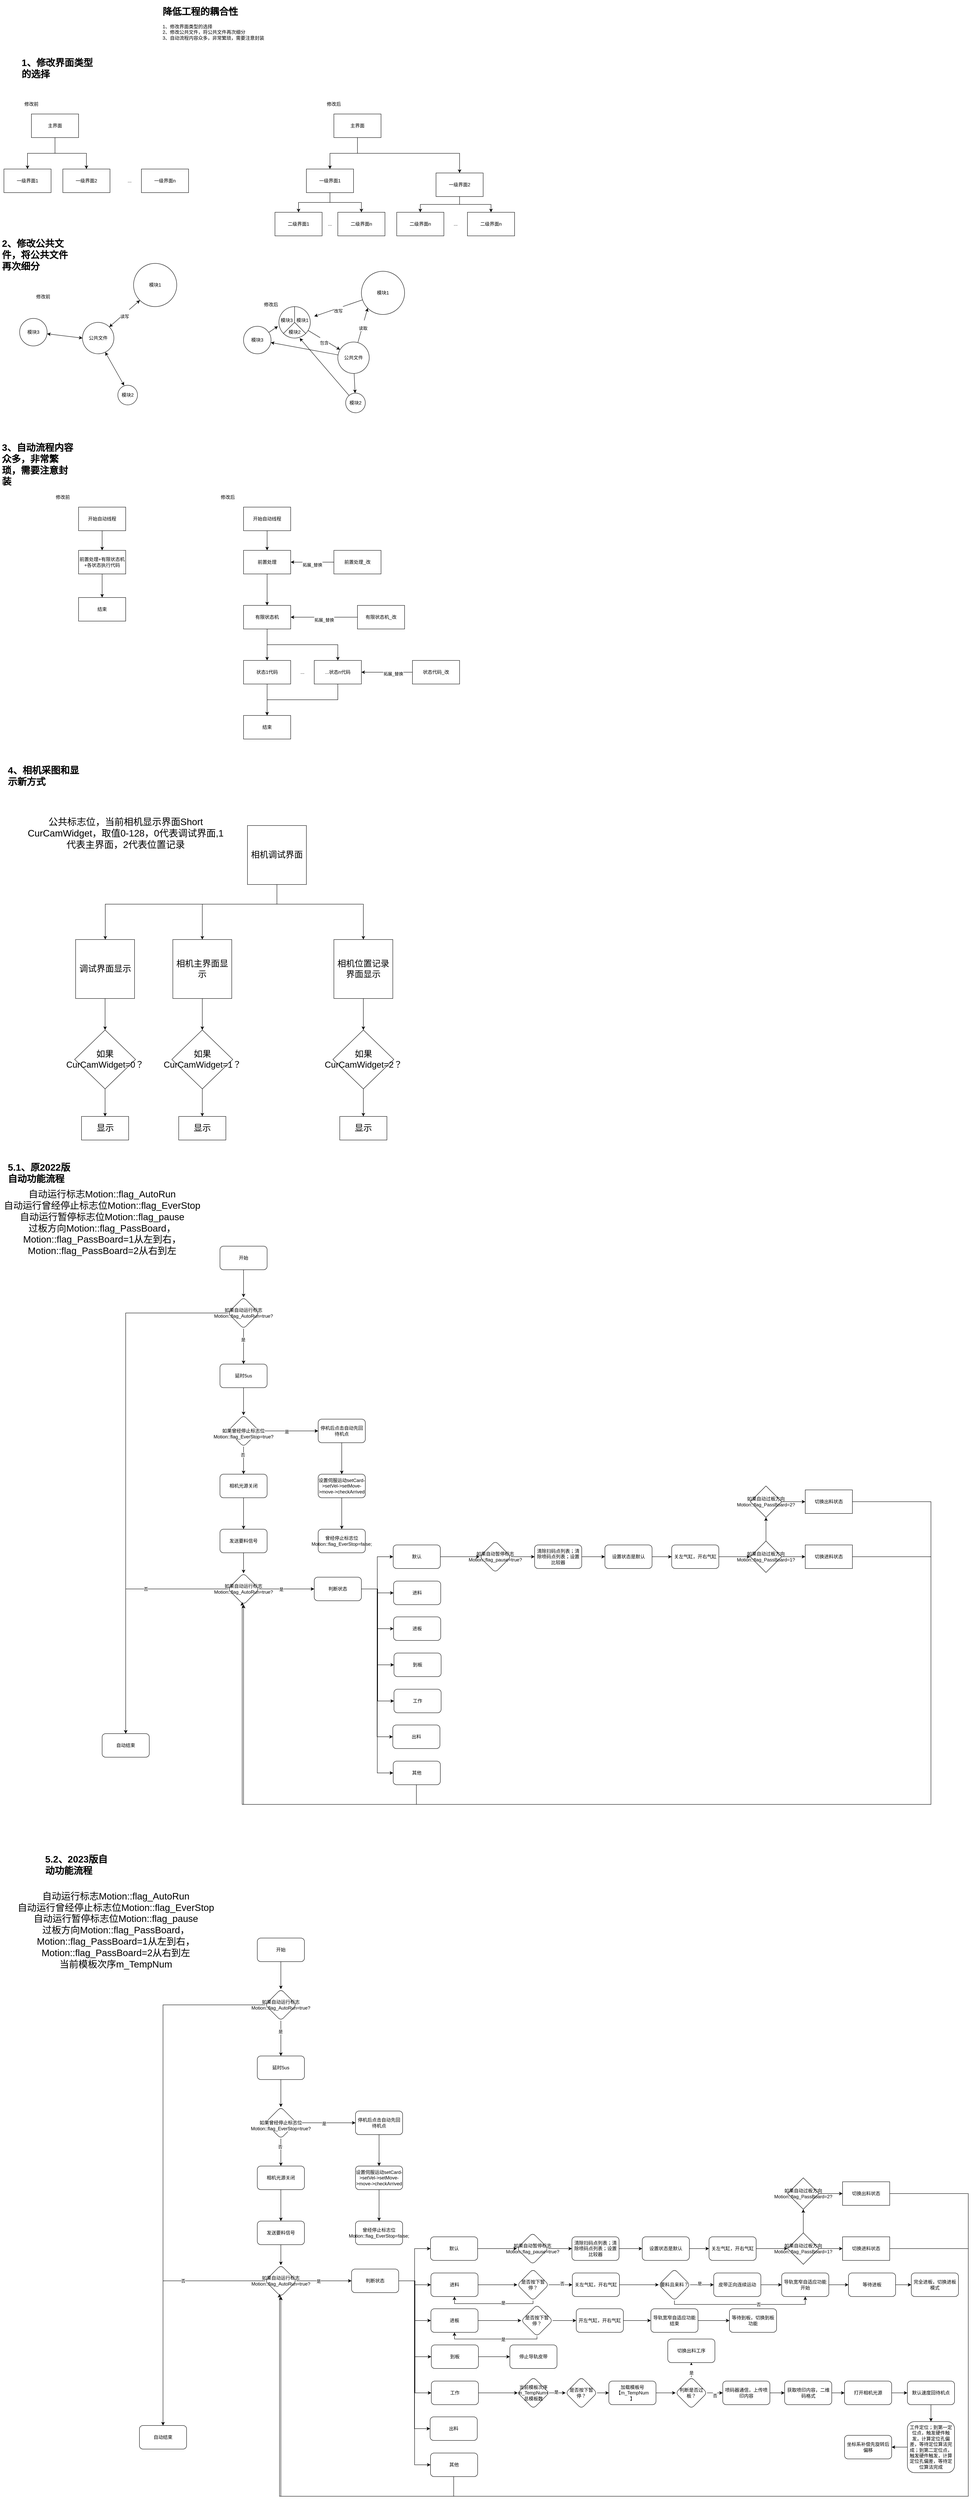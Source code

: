 <mxfile version="21.6.7" type="github">
  <diagram name="第 1 页" id="BK7UexbAD5S3coaDiWZC">
    <mxGraphModel dx="1018" dy="518" grid="1" gridSize="10" guides="1" tooltips="1" connect="1" arrows="1" fold="1" page="1" pageScale="1" pageWidth="827" pageHeight="1169" math="0" shadow="0">
      <root>
        <mxCell id="0" />
        <mxCell id="1" parent="0" />
        <mxCell id="pPquGkvTpnL6xaR8iwFb-2" value="&lt;h1&gt;降低工程的耦合性&lt;/h1&gt;&lt;div&gt;1、修改界面类型的选择&lt;/div&gt;&lt;div&gt;2、修改公共文件，将公共文件再次细分&lt;/div&gt;&lt;div&gt;3、自动流程内容众多，非常繁琐，需要注意封装&lt;/div&gt;" style="text;html=1;strokeColor=none;fillColor=none;spacing=5;spacingTop=-20;whiteSpace=wrap;overflow=hidden;rounded=0;" parent="1" vertex="1">
          <mxGeometry x="419" y="60" width="371" height="120" as="geometry" />
        </mxCell>
        <mxCell id="pPquGkvTpnL6xaR8iwFb-4" value="&lt;h1&gt;1、修改界面类型的选择&lt;br&gt;&lt;/h1&gt;" style="text;html=1;strokeColor=none;fillColor=none;spacing=5;spacingTop=-20;whiteSpace=wrap;overflow=hidden;rounded=0;" parent="1" vertex="1">
          <mxGeometry x="60" y="190" width="190" height="120" as="geometry" />
        </mxCell>
        <mxCell id="pPquGkvTpnL6xaR8iwFb-5" value="修改前" style="text;html=1;strokeColor=none;fillColor=none;align=center;verticalAlign=middle;whiteSpace=wrap;rounded=0;" parent="1" vertex="1">
          <mxGeometry x="60" y="300" width="60" height="30" as="geometry" />
        </mxCell>
        <mxCell id="pPquGkvTpnL6xaR8iwFb-9" style="edgeStyle=orthogonalEdgeStyle;rounded=0;orthogonalLoop=1;jettySize=auto;html=1;" parent="1" source="pPquGkvTpnL6xaR8iwFb-6" target="pPquGkvTpnL6xaR8iwFb-7" edge="1">
          <mxGeometry relative="1" as="geometry" />
        </mxCell>
        <mxCell id="pPquGkvTpnL6xaR8iwFb-10" style="edgeStyle=orthogonalEdgeStyle;rounded=0;orthogonalLoop=1;jettySize=auto;html=1;" parent="1" source="pPquGkvTpnL6xaR8iwFb-6" target="pPquGkvTpnL6xaR8iwFb-8" edge="1">
          <mxGeometry relative="1" as="geometry" />
        </mxCell>
        <mxCell id="pPquGkvTpnL6xaR8iwFb-6" value="主界面" style="rounded=0;whiteSpace=wrap;html=1;" parent="1" vertex="1">
          <mxGeometry x="90" y="340" width="120" height="60" as="geometry" />
        </mxCell>
        <mxCell id="pPquGkvTpnL6xaR8iwFb-7" value="一级界面1" style="rounded=0;whiteSpace=wrap;html=1;" parent="1" vertex="1">
          <mxGeometry x="20" y="480" width="120" height="60" as="geometry" />
        </mxCell>
        <mxCell id="pPquGkvTpnL6xaR8iwFb-8" value="一级界面2" style="rounded=0;whiteSpace=wrap;html=1;" parent="1" vertex="1">
          <mxGeometry x="170" y="480" width="120" height="60" as="geometry" />
        </mxCell>
        <mxCell id="pPquGkvTpnL6xaR8iwFb-11" value="一级界面n" style="rounded=0;whiteSpace=wrap;html=1;" parent="1" vertex="1">
          <mxGeometry x="370" y="480" width="120" height="60" as="geometry" />
        </mxCell>
        <mxCell id="pPquGkvTpnL6xaR8iwFb-12" value="..." style="text;html=1;strokeColor=none;fillColor=none;align=center;verticalAlign=middle;whiteSpace=wrap;rounded=0;" parent="1" vertex="1">
          <mxGeometry x="310" y="495" width="60" height="30" as="geometry" />
        </mxCell>
        <mxCell id="pPquGkvTpnL6xaR8iwFb-13" value="修改后" style="text;html=1;strokeColor=none;fillColor=none;align=center;verticalAlign=middle;whiteSpace=wrap;rounded=0;" parent="1" vertex="1">
          <mxGeometry x="830" y="300" width="60" height="30" as="geometry" />
        </mxCell>
        <mxCell id="pPquGkvTpnL6xaR8iwFb-14" style="edgeStyle=orthogonalEdgeStyle;rounded=0;orthogonalLoop=1;jettySize=auto;html=1;" parent="1" source="pPquGkvTpnL6xaR8iwFb-16" target="pPquGkvTpnL6xaR8iwFb-17" edge="1">
          <mxGeometry relative="1" as="geometry" />
        </mxCell>
        <mxCell id="pPquGkvTpnL6xaR8iwFb-15" style="edgeStyle=orthogonalEdgeStyle;rounded=0;orthogonalLoop=1;jettySize=auto;html=1;" parent="1" source="pPquGkvTpnL6xaR8iwFb-16" target="pPquGkvTpnL6xaR8iwFb-18" edge="1">
          <mxGeometry relative="1" as="geometry">
            <Array as="points">
              <mxPoint x="920" y="440" />
              <mxPoint x="1180" y="440" />
            </Array>
          </mxGeometry>
        </mxCell>
        <mxCell id="pPquGkvTpnL6xaR8iwFb-16" value="主界面" style="rounded=0;whiteSpace=wrap;html=1;" parent="1" vertex="1">
          <mxGeometry x="860" y="340" width="120" height="60" as="geometry" />
        </mxCell>
        <mxCell id="pPquGkvTpnL6xaR8iwFb-26" style="edgeStyle=orthogonalEdgeStyle;rounded=0;orthogonalLoop=1;jettySize=auto;html=1;entryX=0.5;entryY=0;entryDx=0;entryDy=0;" parent="1" source="pPquGkvTpnL6xaR8iwFb-17" target="pPquGkvTpnL6xaR8iwFb-19" edge="1">
          <mxGeometry relative="1" as="geometry" />
        </mxCell>
        <mxCell id="pPquGkvTpnL6xaR8iwFb-27" style="edgeStyle=orthogonalEdgeStyle;rounded=0;orthogonalLoop=1;jettySize=auto;html=1;" parent="1" source="pPquGkvTpnL6xaR8iwFb-17" target="pPquGkvTpnL6xaR8iwFb-21" edge="1">
          <mxGeometry relative="1" as="geometry" />
        </mxCell>
        <mxCell id="pPquGkvTpnL6xaR8iwFb-17" value="一级界面1" style="rounded=0;whiteSpace=wrap;html=1;" parent="1" vertex="1">
          <mxGeometry x="790" y="480" width="120" height="60" as="geometry" />
        </mxCell>
        <mxCell id="pPquGkvTpnL6xaR8iwFb-28" style="edgeStyle=orthogonalEdgeStyle;rounded=0;orthogonalLoop=1;jettySize=auto;html=1;entryX=0.5;entryY=0;entryDx=0;entryDy=0;" parent="1" source="pPquGkvTpnL6xaR8iwFb-18" target="pPquGkvTpnL6xaR8iwFb-22" edge="1">
          <mxGeometry relative="1" as="geometry" />
        </mxCell>
        <mxCell id="pPquGkvTpnL6xaR8iwFb-29" style="edgeStyle=orthogonalEdgeStyle;rounded=0;orthogonalLoop=1;jettySize=auto;html=1;entryX=0.5;entryY=0;entryDx=0;entryDy=0;" parent="1" source="pPquGkvTpnL6xaR8iwFb-18" target="pPquGkvTpnL6xaR8iwFb-23" edge="1">
          <mxGeometry relative="1" as="geometry" />
        </mxCell>
        <mxCell id="pPquGkvTpnL6xaR8iwFb-18" value="一级界面2" style="rounded=0;whiteSpace=wrap;html=1;" parent="1" vertex="1">
          <mxGeometry x="1120" y="490" width="120" height="60" as="geometry" />
        </mxCell>
        <mxCell id="pPquGkvTpnL6xaR8iwFb-19" value="二级界面1" style="rounded=0;whiteSpace=wrap;html=1;" parent="1" vertex="1">
          <mxGeometry x="710" y="590" width="120" height="60" as="geometry" />
        </mxCell>
        <mxCell id="pPquGkvTpnL6xaR8iwFb-21" value="二级界面n" style="rounded=0;whiteSpace=wrap;html=1;" parent="1" vertex="1">
          <mxGeometry x="870" y="590" width="120" height="60" as="geometry" />
        </mxCell>
        <mxCell id="pPquGkvTpnL6xaR8iwFb-22" value="二级界面n" style="rounded=0;whiteSpace=wrap;html=1;" parent="1" vertex="1">
          <mxGeometry x="1020" y="590" width="120" height="60" as="geometry" />
        </mxCell>
        <mxCell id="pPquGkvTpnL6xaR8iwFb-23" value="二级界面n" style="rounded=0;whiteSpace=wrap;html=1;" parent="1" vertex="1">
          <mxGeometry x="1200" y="590" width="120" height="60" as="geometry" />
        </mxCell>
        <mxCell id="pPquGkvTpnL6xaR8iwFb-24" value="..." style="text;html=1;strokeColor=none;fillColor=none;align=center;verticalAlign=middle;whiteSpace=wrap;rounded=0;" parent="1" vertex="1">
          <mxGeometry x="1140" y="605" width="60" height="30" as="geometry" />
        </mxCell>
        <mxCell id="pPquGkvTpnL6xaR8iwFb-25" value="..." style="text;html=1;strokeColor=none;fillColor=none;align=center;verticalAlign=middle;whiteSpace=wrap;rounded=0;" parent="1" vertex="1">
          <mxGeometry x="820" y="605" width="60" height="30" as="geometry" />
        </mxCell>
        <mxCell id="pPquGkvTpnL6xaR8iwFb-30" value="&lt;h1&gt;2、修改公共文件，将公共文件再次细分&lt;br&gt;&lt;/h1&gt;" style="text;html=1;strokeColor=none;fillColor=none;spacing=5;spacingTop=-20;whiteSpace=wrap;overflow=hidden;rounded=0;" parent="1" vertex="1">
          <mxGeometry x="10" y="650" width="190" height="120" as="geometry" />
        </mxCell>
        <mxCell id="pPquGkvTpnL6xaR8iwFb-31" value="公共文件" style="ellipse;whiteSpace=wrap;html=1;aspect=fixed;" parent="1" vertex="1">
          <mxGeometry x="220" y="870" width="80" height="80" as="geometry" />
        </mxCell>
        <mxCell id="pPquGkvTpnL6xaR8iwFb-32" value="修改前" style="text;html=1;strokeColor=none;fillColor=none;align=center;verticalAlign=middle;whiteSpace=wrap;rounded=0;" parent="1" vertex="1">
          <mxGeometry x="90" y="790" width="60" height="30" as="geometry" />
        </mxCell>
        <mxCell id="pPquGkvTpnL6xaR8iwFb-33" value="模块1" style="ellipse;whiteSpace=wrap;html=1;aspect=fixed;" parent="1" vertex="1">
          <mxGeometry x="350" y="720" width="110" height="110" as="geometry" />
        </mxCell>
        <mxCell id="pPquGkvTpnL6xaR8iwFb-35" value="模块2" style="ellipse;whiteSpace=wrap;html=1;aspect=fixed;" parent="1" vertex="1">
          <mxGeometry x="310" y="1030" width="50" height="50" as="geometry" />
        </mxCell>
        <mxCell id="pPquGkvTpnL6xaR8iwFb-37" value="模块3" style="ellipse;whiteSpace=wrap;html=1;aspect=fixed;" parent="1" vertex="1">
          <mxGeometry x="60" y="860" width="70" height="70" as="geometry" />
        </mxCell>
        <mxCell id="pPquGkvTpnL6xaR8iwFb-48" style="rounded=0;orthogonalLoop=1;jettySize=auto;html=1;" parent="1" source="pPquGkvTpnL6xaR8iwFb-50" target="pPquGkvTpnL6xaR8iwFb-55" edge="1">
          <mxGeometry relative="1" as="geometry" />
        </mxCell>
        <mxCell id="pPquGkvTpnL6xaR8iwFb-49" style="rounded=0;orthogonalLoop=1;jettySize=auto;html=1;" parent="1" source="pPquGkvTpnL6xaR8iwFb-50" target="pPquGkvTpnL6xaR8iwFb-57" edge="1">
          <mxGeometry relative="1" as="geometry" />
        </mxCell>
        <mxCell id="pPquGkvTpnL6xaR8iwFb-50" value="公共文件" style="ellipse;whiteSpace=wrap;html=1;aspect=fixed;" parent="1" vertex="1">
          <mxGeometry x="870" y="920" width="80" height="80" as="geometry" />
        </mxCell>
        <mxCell id="pPquGkvTpnL6xaR8iwFb-51" value="修改后" style="text;html=1;strokeColor=none;fillColor=none;align=center;verticalAlign=middle;whiteSpace=wrap;rounded=0;" parent="1" vertex="1">
          <mxGeometry x="670" y="810" width="60" height="30" as="geometry" />
        </mxCell>
        <mxCell id="pPquGkvTpnL6xaR8iwFb-67" value="&lt;br&gt;改写" style="rounded=0;orthogonalLoop=1;jettySize=auto;html=1;" parent="1" source="pPquGkvTpnL6xaR8iwFb-53" target="pPquGkvTpnL6xaR8iwFb-65" edge="1">
          <mxGeometry relative="1" as="geometry" />
        </mxCell>
        <mxCell id="pPquGkvTpnL6xaR8iwFb-53" value="模块1" style="ellipse;whiteSpace=wrap;html=1;aspect=fixed;" parent="1" vertex="1">
          <mxGeometry x="930" y="740" width="110" height="110" as="geometry" />
        </mxCell>
        <mxCell id="pPquGkvTpnL6xaR8iwFb-72" style="rounded=0;orthogonalLoop=1;jettySize=auto;html=1;" parent="1" source="pPquGkvTpnL6xaR8iwFb-55" target="pPquGkvTpnL6xaR8iwFb-66" edge="1">
          <mxGeometry relative="1" as="geometry" />
        </mxCell>
        <mxCell id="pPquGkvTpnL6xaR8iwFb-55" value="模块2" style="ellipse;whiteSpace=wrap;html=1;aspect=fixed;" parent="1" vertex="1">
          <mxGeometry x="890" y="1050" width="50" height="50" as="geometry" />
        </mxCell>
        <mxCell id="pPquGkvTpnL6xaR8iwFb-73" style="rounded=0;orthogonalLoop=1;jettySize=auto;html=1;" parent="1" source="pPquGkvTpnL6xaR8iwFb-57" target="pPquGkvTpnL6xaR8iwFb-64" edge="1">
          <mxGeometry relative="1" as="geometry" />
        </mxCell>
        <mxCell id="pPquGkvTpnL6xaR8iwFb-57" value="模块3" style="ellipse;whiteSpace=wrap;html=1;aspect=fixed;" parent="1" vertex="1">
          <mxGeometry x="630" y="880" width="70" height="70" as="geometry" />
        </mxCell>
        <mxCell id="pPquGkvTpnL6xaR8iwFb-74" value="&lt;br&gt;包含" style="rounded=0;orthogonalLoop=1;jettySize=auto;html=1;" parent="1" source="pPquGkvTpnL6xaR8iwFb-60" target="pPquGkvTpnL6xaR8iwFb-50" edge="1">
          <mxGeometry relative="1" as="geometry" />
        </mxCell>
        <mxCell id="pPquGkvTpnL6xaR8iwFb-60" value="" style="ellipse;whiteSpace=wrap;html=1;aspect=fixed;" parent="1" vertex="1">
          <mxGeometry x="720" y="830" width="80" height="80" as="geometry" />
        </mxCell>
        <mxCell id="pPquGkvTpnL6xaR8iwFb-61" value="" style="endArrow=none;html=1;rounded=0;exitX=0.5;exitY=0;exitDx=0;exitDy=0;entryX=0.5;entryY=0.5;entryDx=0;entryDy=0;entryPerimeter=0;" parent="1" source="pPquGkvTpnL6xaR8iwFb-60" target="pPquGkvTpnL6xaR8iwFb-60" edge="1">
          <mxGeometry width="50" height="50" relative="1" as="geometry">
            <mxPoint x="800" y="790" as="sourcePoint" />
            <mxPoint x="850" y="740" as="targetPoint" />
          </mxGeometry>
        </mxCell>
        <mxCell id="pPquGkvTpnL6xaR8iwFb-62" value="" style="endArrow=none;html=1;rounded=0;exitX=0;exitY=1;exitDx=0;exitDy=0;" parent="1" source="pPquGkvTpnL6xaR8iwFb-60" edge="1">
          <mxGeometry width="50" height="50" relative="1" as="geometry">
            <mxPoint x="800" y="780" as="sourcePoint" />
            <mxPoint x="760" y="870" as="targetPoint" />
          </mxGeometry>
        </mxCell>
        <mxCell id="pPquGkvTpnL6xaR8iwFb-63" value="" style="endArrow=none;html=1;rounded=0;exitX=1;exitY=1;exitDx=0;exitDy=0;" parent="1" source="pPquGkvTpnL6xaR8iwFb-60" edge="1">
          <mxGeometry width="50" height="50" relative="1" as="geometry">
            <mxPoint x="840" y="770" as="sourcePoint" />
            <mxPoint x="760" y="870" as="targetPoint" />
          </mxGeometry>
        </mxCell>
        <mxCell id="pPquGkvTpnL6xaR8iwFb-64" value="模块3" style="text;html=1;strokeColor=none;fillColor=none;align=center;verticalAlign=middle;whiteSpace=wrap;rounded=0;" parent="1" vertex="1">
          <mxGeometry x="710" y="850" width="60" height="30" as="geometry" />
        </mxCell>
        <mxCell id="pPquGkvTpnL6xaR8iwFb-65" value="模块1" style="text;html=1;strokeColor=none;fillColor=none;align=center;verticalAlign=middle;whiteSpace=wrap;rounded=0;" parent="1" vertex="1">
          <mxGeometry x="750" y="850" width="60" height="30" as="geometry" />
        </mxCell>
        <mxCell id="pPquGkvTpnL6xaR8iwFb-66" value="模块2" style="text;html=1;strokeColor=none;fillColor=none;align=center;verticalAlign=middle;whiteSpace=wrap;rounded=0;" parent="1" vertex="1">
          <mxGeometry x="730" y="880" width="60" height="30" as="geometry" />
        </mxCell>
        <mxCell id="pPquGkvTpnL6xaR8iwFb-68" value="&lt;br&gt;读取" style="rounded=0;orthogonalLoop=1;jettySize=auto;html=1;entryX=0;entryY=1;entryDx=0;entryDy=0;" parent="1" source="pPquGkvTpnL6xaR8iwFb-50" target="pPquGkvTpnL6xaR8iwFb-53" edge="1">
          <mxGeometry relative="1" as="geometry">
            <mxPoint x="869" y="903" as="sourcePoint" />
            <mxPoint x="960" y="860" as="targetPoint" />
          </mxGeometry>
        </mxCell>
        <mxCell id="pPquGkvTpnL6xaR8iwFb-76" value="&lt;br&gt;读写" style="endArrow=classic;startArrow=classic;html=1;rounded=0;entryX=0;entryY=1;entryDx=0;entryDy=0;exitX=1;exitY=0;exitDx=0;exitDy=0;" parent="1" source="pPquGkvTpnL6xaR8iwFb-31" target="pPquGkvTpnL6xaR8iwFb-33" edge="1">
          <mxGeometry width="50" height="50" relative="1" as="geometry">
            <mxPoint x="310" y="880" as="sourcePoint" />
            <mxPoint x="360" y="830" as="targetPoint" />
          </mxGeometry>
        </mxCell>
        <mxCell id="pPquGkvTpnL6xaR8iwFb-77" value="" style="endArrow=classic;startArrow=classic;html=1;rounded=0;exitX=0.32;exitY=0.012;exitDx=0;exitDy=0;exitPerimeter=0;entryX=0.725;entryY=0.948;entryDx=0;entryDy=0;entryPerimeter=0;" parent="1" source="pPquGkvTpnL6xaR8iwFb-35" target="pPquGkvTpnL6xaR8iwFb-31" edge="1">
          <mxGeometry width="50" height="50" relative="1" as="geometry">
            <mxPoint x="510" y="950" as="sourcePoint" />
            <mxPoint x="560" y="900" as="targetPoint" />
          </mxGeometry>
        </mxCell>
        <mxCell id="pPquGkvTpnL6xaR8iwFb-78" value="" style="endArrow=classic;startArrow=classic;html=1;rounded=0;entryX=0;entryY=0.5;entryDx=0;entryDy=0;" parent="1" source="pPquGkvTpnL6xaR8iwFb-37" target="pPquGkvTpnL6xaR8iwFb-31" edge="1">
          <mxGeometry width="50" height="50" relative="1" as="geometry">
            <mxPoint x="100" y="1050" as="sourcePoint" />
            <mxPoint x="150" y="1000" as="targetPoint" />
          </mxGeometry>
        </mxCell>
        <mxCell id="pPquGkvTpnL6xaR8iwFb-80" value="&lt;h1&gt;3、自动流程内容众多，非常繁琐，需要注意封装&lt;br&gt;&lt;/h1&gt;" style="text;html=1;strokeColor=none;fillColor=none;spacing=5;spacingTop=-20;whiteSpace=wrap;overflow=hidden;rounded=0;" parent="1" vertex="1">
          <mxGeometry x="10" y="1169" width="190" height="120" as="geometry" />
        </mxCell>
        <mxCell id="pPquGkvTpnL6xaR8iwFb-86" value="" style="edgeStyle=orthogonalEdgeStyle;rounded=0;orthogonalLoop=1;jettySize=auto;html=1;" parent="1" source="pPquGkvTpnL6xaR8iwFb-82" target="pPquGkvTpnL6xaR8iwFb-85" edge="1">
          <mxGeometry relative="1" as="geometry" />
        </mxCell>
        <mxCell id="pPquGkvTpnL6xaR8iwFb-82" value="开始自动线程" style="rounded=0;whiteSpace=wrap;html=1;" parent="1" vertex="1">
          <mxGeometry x="210" y="1340" width="120" height="60" as="geometry" />
        </mxCell>
        <mxCell id="pPquGkvTpnL6xaR8iwFb-83" value="修改前" style="text;html=1;strokeColor=none;fillColor=none;align=center;verticalAlign=middle;whiteSpace=wrap;rounded=0;" parent="1" vertex="1">
          <mxGeometry x="140" y="1300" width="60" height="30" as="geometry" />
        </mxCell>
        <mxCell id="pPquGkvTpnL6xaR8iwFb-88" value="" style="edgeStyle=orthogonalEdgeStyle;rounded=0;orthogonalLoop=1;jettySize=auto;html=1;" parent="1" source="pPquGkvTpnL6xaR8iwFb-85" target="pPquGkvTpnL6xaR8iwFb-87" edge="1">
          <mxGeometry relative="1" as="geometry" />
        </mxCell>
        <mxCell id="pPquGkvTpnL6xaR8iwFb-85" value="前置处理+有限状态机+各状态执行代码" style="rounded=0;whiteSpace=wrap;html=1;" parent="1" vertex="1">
          <mxGeometry x="210" y="1450" width="120" height="60" as="geometry" />
        </mxCell>
        <mxCell id="pPquGkvTpnL6xaR8iwFb-87" value="结束" style="whiteSpace=wrap;html=1;rounded=0;" parent="1" vertex="1">
          <mxGeometry x="210" y="1570" width="120" height="60" as="geometry" />
        </mxCell>
        <mxCell id="pPquGkvTpnL6xaR8iwFb-105" value="" style="edgeStyle=orthogonalEdgeStyle;rounded=0;orthogonalLoop=1;jettySize=auto;html=1;" parent="1" source="pPquGkvTpnL6xaR8iwFb-90" target="pPquGkvTpnL6xaR8iwFb-93" edge="1">
          <mxGeometry relative="1" as="geometry" />
        </mxCell>
        <mxCell id="pPquGkvTpnL6xaR8iwFb-90" value="开始自动线程" style="rounded=0;whiteSpace=wrap;html=1;" parent="1" vertex="1">
          <mxGeometry x="630" y="1340" width="120" height="60" as="geometry" />
        </mxCell>
        <mxCell id="pPquGkvTpnL6xaR8iwFb-91" value="修改后" style="text;html=1;strokeColor=none;fillColor=none;align=center;verticalAlign=middle;whiteSpace=wrap;rounded=0;" parent="1" vertex="1">
          <mxGeometry x="560" y="1300" width="60" height="30" as="geometry" />
        </mxCell>
        <mxCell id="pPquGkvTpnL6xaR8iwFb-96" value="" style="edgeStyle=orthogonalEdgeStyle;rounded=0;orthogonalLoop=1;jettySize=auto;html=1;" parent="1" source="pPquGkvTpnL6xaR8iwFb-93" target="pPquGkvTpnL6xaR8iwFb-95" edge="1">
          <mxGeometry relative="1" as="geometry" />
        </mxCell>
        <mxCell id="pPquGkvTpnL6xaR8iwFb-93" value="前置处理" style="rounded=0;whiteSpace=wrap;html=1;" parent="1" vertex="1">
          <mxGeometry x="630" y="1450" width="120" height="60" as="geometry" />
        </mxCell>
        <mxCell id="pPquGkvTpnL6xaR8iwFb-94" value="结束" style="whiteSpace=wrap;html=1;rounded=0;" parent="1" vertex="1">
          <mxGeometry x="630" y="1870" width="120" height="60" as="geometry" />
        </mxCell>
        <mxCell id="pPquGkvTpnL6xaR8iwFb-98" value="" style="edgeStyle=orthogonalEdgeStyle;rounded=0;orthogonalLoop=1;jettySize=auto;html=1;" parent="1" source="pPquGkvTpnL6xaR8iwFb-95" target="pPquGkvTpnL6xaR8iwFb-97" edge="1">
          <mxGeometry relative="1" as="geometry" />
        </mxCell>
        <mxCell id="pPquGkvTpnL6xaR8iwFb-101" style="edgeStyle=orthogonalEdgeStyle;rounded=0;orthogonalLoop=1;jettySize=auto;html=1;" parent="1" source="pPquGkvTpnL6xaR8iwFb-95" target="pPquGkvTpnL6xaR8iwFb-99" edge="1">
          <mxGeometry relative="1" as="geometry">
            <Array as="points">
              <mxPoint x="690" y="1690" />
              <mxPoint x="870" y="1690" />
            </Array>
          </mxGeometry>
        </mxCell>
        <mxCell id="pPquGkvTpnL6xaR8iwFb-95" value="&lt;span style=&quot;color: rgb(0, 0, 0); font-family: Helvetica; font-size: 12px; font-style: normal; font-variant-ligatures: normal; font-variant-caps: normal; font-weight: 400; letter-spacing: normal; orphans: 2; text-align: center; text-indent: 0px; text-transform: none; widows: 2; word-spacing: 0px; -webkit-text-stroke-width: 0px; background-color: rgb(251, 251, 251); text-decoration-thickness: initial; text-decoration-style: initial; text-decoration-color: initial; float: none; display: inline !important;&quot;&gt;有限状态机&lt;/span&gt;&lt;br&gt;" style="whiteSpace=wrap;html=1;rounded=0;" parent="1" vertex="1">
          <mxGeometry x="630" y="1590" width="120" height="60" as="geometry" />
        </mxCell>
        <mxCell id="pPquGkvTpnL6xaR8iwFb-104" style="edgeStyle=orthogonalEdgeStyle;rounded=0;orthogonalLoop=1;jettySize=auto;html=1;entryX=0.5;entryY=0;entryDx=0;entryDy=0;" parent="1" source="pPquGkvTpnL6xaR8iwFb-97" target="pPquGkvTpnL6xaR8iwFb-94" edge="1">
          <mxGeometry relative="1" as="geometry" />
        </mxCell>
        <mxCell id="pPquGkvTpnL6xaR8iwFb-97" value="&lt;span style=&quot;color: rgb(0, 0, 0); font-family: Helvetica; font-size: 12px; font-style: normal; font-variant-ligatures: normal; font-variant-caps: normal; font-weight: 400; letter-spacing: normal; orphans: 2; text-align: center; text-indent: 0px; text-transform: none; widows: 2; word-spacing: 0px; -webkit-text-stroke-width: 0px; background-color: rgb(251, 251, 251); text-decoration-thickness: initial; text-decoration-style: initial; text-decoration-color: initial; float: none; display: inline !important;&quot;&gt;状态1代码&lt;/span&gt;" style="whiteSpace=wrap;html=1;rounded=0;" parent="1" vertex="1">
          <mxGeometry x="630" y="1730" width="120" height="60" as="geometry" />
        </mxCell>
        <mxCell id="pPquGkvTpnL6xaR8iwFb-103" style="edgeStyle=orthogonalEdgeStyle;rounded=0;orthogonalLoop=1;jettySize=auto;html=1;" parent="1" source="pPquGkvTpnL6xaR8iwFb-99" target="pPquGkvTpnL6xaR8iwFb-94" edge="1">
          <mxGeometry relative="1" as="geometry">
            <Array as="points">
              <mxPoint x="870" y="1830" />
              <mxPoint x="690" y="1830" />
            </Array>
          </mxGeometry>
        </mxCell>
        <mxCell id="pPquGkvTpnL6xaR8iwFb-99" value="...状态n代码" style="whiteSpace=wrap;html=1;rounded=0;" parent="1" vertex="1">
          <mxGeometry x="810" y="1730" width="120" height="60" as="geometry" />
        </mxCell>
        <mxCell id="pPquGkvTpnL6xaR8iwFb-102" value="..." style="text;html=1;strokeColor=none;fillColor=none;align=center;verticalAlign=middle;whiteSpace=wrap;rounded=0;" parent="1" vertex="1">
          <mxGeometry x="750" y="1745" width="60" height="30" as="geometry" />
        </mxCell>
        <mxCell id="pPquGkvTpnL6xaR8iwFb-107" value="&lt;br&gt;拓展_替换" style="edgeStyle=orthogonalEdgeStyle;rounded=0;orthogonalLoop=1;jettySize=auto;html=1;" parent="1" source="pPquGkvTpnL6xaR8iwFb-106" target="pPquGkvTpnL6xaR8iwFb-95" edge="1">
          <mxGeometry relative="1" as="geometry" />
        </mxCell>
        <mxCell id="pPquGkvTpnL6xaR8iwFb-106" value="有限状态机_改" style="rounded=0;whiteSpace=wrap;html=1;" parent="1" vertex="1">
          <mxGeometry x="920" y="1590" width="120" height="60" as="geometry" />
        </mxCell>
        <mxCell id="pPquGkvTpnL6xaR8iwFb-111" style="edgeStyle=orthogonalEdgeStyle;rounded=0;orthogonalLoop=1;jettySize=auto;html=1;" parent="1" source="pPquGkvTpnL6xaR8iwFb-108" target="pPquGkvTpnL6xaR8iwFb-99" edge="1">
          <mxGeometry relative="1" as="geometry" />
        </mxCell>
        <mxCell id="pPquGkvTpnL6xaR8iwFb-112" value="&lt;br style=&quot;border-color: var(--border-color);&quot;&gt;拓展_替换" style="edgeLabel;html=1;align=center;verticalAlign=middle;resizable=0;points=[];" parent="pPquGkvTpnL6xaR8iwFb-111" vertex="1" connectable="0">
          <mxGeometry x="-0.236" y="-3" relative="1" as="geometry">
            <mxPoint as="offset" />
          </mxGeometry>
        </mxCell>
        <mxCell id="pPquGkvTpnL6xaR8iwFb-108" value="状态代码_改" style="rounded=0;whiteSpace=wrap;html=1;" parent="1" vertex="1">
          <mxGeometry x="1060" y="1730" width="120" height="60" as="geometry" />
        </mxCell>
        <mxCell id="pPquGkvTpnL6xaR8iwFb-110" style="edgeStyle=orthogonalEdgeStyle;rounded=0;orthogonalLoop=1;jettySize=auto;html=1;" parent="1" source="pPquGkvTpnL6xaR8iwFb-109" target="pPquGkvTpnL6xaR8iwFb-93" edge="1">
          <mxGeometry relative="1" as="geometry" />
        </mxCell>
        <mxCell id="pPquGkvTpnL6xaR8iwFb-113" value="&lt;br style=&quot;border-color: var(--border-color);&quot;&gt;拓展_替换" style="edgeLabel;html=1;align=center;verticalAlign=middle;resizable=0;points=[];" parent="pPquGkvTpnL6xaR8iwFb-110" vertex="1" connectable="0">
          <mxGeometry x="0.013" relative="1" as="geometry">
            <mxPoint as="offset" />
          </mxGeometry>
        </mxCell>
        <mxCell id="pPquGkvTpnL6xaR8iwFb-109" value="前置处理_改" style="rounded=0;whiteSpace=wrap;html=1;" parent="1" vertex="1">
          <mxGeometry x="860" y="1450" width="120" height="60" as="geometry" />
        </mxCell>
        <mxCell id="MYqTN4B3eqH99weHO--5-1" value="&lt;h1&gt;4、相机采图和显示新方式&lt;br&gt;&lt;/h1&gt;" style="text;html=1;strokeColor=none;fillColor=none;spacing=5;spacingTop=-20;whiteSpace=wrap;overflow=hidden;rounded=0;" parent="1" vertex="1">
          <mxGeometry x="25" y="1990" width="190" height="120" as="geometry" />
        </mxCell>
        <mxCell id="MYqTN4B3eqH99weHO--5-2" value="&lt;font style=&quot;font-size: 24px;&quot;&gt;公共标志位，当前相机显示界面Short CurCamWidget，取值0-128，0代表调试界面,1代表主界面，2代表位置记录&lt;/font&gt;" style="text;html=1;strokeColor=none;fillColor=none;align=center;verticalAlign=middle;whiteSpace=wrap;rounded=0;" parent="1" vertex="1">
          <mxGeometry x="75" y="2080" width="510" height="180" as="geometry" />
        </mxCell>
        <mxCell id="MYqTN4B3eqH99weHO--5-6" style="edgeStyle=orthogonalEdgeStyle;rounded=0;orthogonalLoop=1;jettySize=auto;html=1;entryX=0.5;entryY=0;entryDx=0;entryDy=0;fontSize=22;" parent="1" source="MYqTN4B3eqH99weHO--5-3" target="MYqTN4B3eqH99weHO--5-4" edge="1">
          <mxGeometry relative="1" as="geometry">
            <Array as="points">
              <mxPoint x="715" y="2350" />
              <mxPoint x="525" y="2350" />
            </Array>
          </mxGeometry>
        </mxCell>
        <mxCell id="MYqTN4B3eqH99weHO--5-7" style="edgeStyle=orthogonalEdgeStyle;rounded=0;orthogonalLoop=1;jettySize=auto;html=1;fontSize=22;" parent="1" source="MYqTN4B3eqH99weHO--5-3" target="MYqTN4B3eqH99weHO--5-5" edge="1">
          <mxGeometry relative="1" as="geometry">
            <Array as="points">
              <mxPoint x="715" y="2350" />
              <mxPoint x="935" y="2350" />
            </Array>
          </mxGeometry>
        </mxCell>
        <mxCell id="cysY2TCnKWIhX7F2lm4r-6" style="edgeStyle=orthogonalEdgeStyle;rounded=0;orthogonalLoop=1;jettySize=auto;html=1;fontSize=22;" parent="1" source="MYqTN4B3eqH99weHO--5-3" target="cysY2TCnKWIhX7F2lm4r-2" edge="1">
          <mxGeometry relative="1" as="geometry">
            <Array as="points">
              <mxPoint x="715" y="2350" />
              <mxPoint x="278" y="2350" />
            </Array>
          </mxGeometry>
        </mxCell>
        <mxCell id="MYqTN4B3eqH99weHO--5-3" value="相机调试界面" style="whiteSpace=wrap;html=1;aspect=fixed;fontSize=22;" parent="1" vertex="1">
          <mxGeometry x="640" y="2150" width="150" height="150" as="geometry" />
        </mxCell>
        <mxCell id="MYqTN4B3eqH99weHO--5-10" style="edgeStyle=orthogonalEdgeStyle;rounded=0;orthogonalLoop=1;jettySize=auto;html=1;fontSize=22;" parent="1" source="MYqTN4B3eqH99weHO--5-4" target="MYqTN4B3eqH99weHO--5-9" edge="1">
          <mxGeometry relative="1" as="geometry" />
        </mxCell>
        <mxCell id="MYqTN4B3eqH99weHO--5-4" value="相机主界面显示" style="whiteSpace=wrap;html=1;aspect=fixed;fontSize=22;" parent="1" vertex="1">
          <mxGeometry x="450" y="2440" width="150" height="150" as="geometry" />
        </mxCell>
        <mxCell id="MYqTN4B3eqH99weHO--5-15" value="" style="edgeStyle=orthogonalEdgeStyle;rounded=0;orthogonalLoop=1;jettySize=auto;html=1;fontSize=22;" parent="1" source="MYqTN4B3eqH99weHO--5-5" target="MYqTN4B3eqH99weHO--5-13" edge="1">
          <mxGeometry relative="1" as="geometry" />
        </mxCell>
        <mxCell id="MYqTN4B3eqH99weHO--5-5" value="相机位置记录界面显示" style="whiteSpace=wrap;html=1;aspect=fixed;fontSize=22;" parent="1" vertex="1">
          <mxGeometry x="860" y="2440" width="150" height="150" as="geometry" />
        </mxCell>
        <mxCell id="MYqTN4B3eqH99weHO--5-12" value="" style="edgeStyle=orthogonalEdgeStyle;rounded=0;orthogonalLoop=1;jettySize=auto;html=1;fontSize=22;" parent="1" source="MYqTN4B3eqH99weHO--5-9" target="MYqTN4B3eqH99weHO--5-11" edge="1">
          <mxGeometry relative="1" as="geometry" />
        </mxCell>
        <mxCell id="MYqTN4B3eqH99weHO--5-9" value="如果CurCamWidget=1？" style="rhombus;whiteSpace=wrap;html=1;fontSize=22;" parent="1" vertex="1">
          <mxGeometry x="447.5" y="2670" width="155" height="150" as="geometry" />
        </mxCell>
        <mxCell id="MYqTN4B3eqH99weHO--5-11" value="显示" style="whiteSpace=wrap;html=1;fontSize=22;" parent="1" vertex="1">
          <mxGeometry x="465" y="2890" width="120" height="60" as="geometry" />
        </mxCell>
        <mxCell id="MYqTN4B3eqH99weHO--5-16" value="" style="edgeStyle=orthogonalEdgeStyle;rounded=0;orthogonalLoop=1;jettySize=auto;html=1;fontSize=22;" parent="1" source="MYqTN4B3eqH99weHO--5-13" target="MYqTN4B3eqH99weHO--5-14" edge="1">
          <mxGeometry relative="1" as="geometry" />
        </mxCell>
        <mxCell id="MYqTN4B3eqH99weHO--5-13" value="如果CurCamWidget=2？" style="rhombus;whiteSpace=wrap;html=1;fontSize=22;" parent="1" vertex="1">
          <mxGeometry x="857.5" y="2670" width="155" height="150" as="geometry" />
        </mxCell>
        <mxCell id="MYqTN4B3eqH99weHO--5-14" value="显示" style="whiteSpace=wrap;html=1;fontSize=22;" parent="1" vertex="1">
          <mxGeometry x="875" y="2890" width="120" height="60" as="geometry" />
        </mxCell>
        <mxCell id="cysY2TCnKWIhX7F2lm4r-1" style="edgeStyle=orthogonalEdgeStyle;rounded=0;orthogonalLoop=1;jettySize=auto;html=1;fontSize=22;" parent="1" source="cysY2TCnKWIhX7F2lm4r-2" target="cysY2TCnKWIhX7F2lm4r-4" edge="1">
          <mxGeometry relative="1" as="geometry" />
        </mxCell>
        <mxCell id="cysY2TCnKWIhX7F2lm4r-2" value="调试界面显示" style="whiteSpace=wrap;html=1;aspect=fixed;fontSize=22;" parent="1" vertex="1">
          <mxGeometry x="202.5" y="2440" width="150" height="150" as="geometry" />
        </mxCell>
        <mxCell id="cysY2TCnKWIhX7F2lm4r-3" value="" style="edgeStyle=orthogonalEdgeStyle;rounded=0;orthogonalLoop=1;jettySize=auto;html=1;fontSize=22;" parent="1" source="cysY2TCnKWIhX7F2lm4r-4" target="cysY2TCnKWIhX7F2lm4r-5" edge="1">
          <mxGeometry relative="1" as="geometry" />
        </mxCell>
        <mxCell id="cysY2TCnKWIhX7F2lm4r-4" value="如果CurCamWidget=0？" style="rhombus;whiteSpace=wrap;html=1;fontSize=22;" parent="1" vertex="1">
          <mxGeometry x="200" y="2670" width="155" height="150" as="geometry" />
        </mxCell>
        <mxCell id="cysY2TCnKWIhX7F2lm4r-5" value="显示" style="whiteSpace=wrap;html=1;fontSize=22;" parent="1" vertex="1">
          <mxGeometry x="217.5" y="2890" width="120" height="60" as="geometry" />
        </mxCell>
        <mxCell id="ElWKR-axD4p0UAUmLsEJ-1" value="&lt;h1&gt;5.1、原2022版自动功能流程&lt;br&gt;&lt;/h1&gt;" style="text;html=1;strokeColor=none;fillColor=none;spacing=5;spacingTop=-20;whiteSpace=wrap;overflow=hidden;rounded=0;" parent="1" vertex="1">
          <mxGeometry x="25" y="3000" width="190" height="120" as="geometry" />
        </mxCell>
        <mxCell id="ElWKR-axD4p0UAUmLsEJ-2" value="&lt;font style=&quot;font-size: 24px;&quot;&gt;自动运行标志Motion::flag_AutoRun&lt;br&gt;自动运行曾经停止标志位Motion::flag_EverStop&lt;br&gt;自动运行暂停标志位Motion::flag_pause&lt;br&gt;过板方向Motion::flag_PassBoard，Motion::flag_PassBoard=1从左到右，&lt;br&gt;Motion::flag_PassBoard=2从右到左&lt;br&gt;&lt;/font&gt;" style="text;html=1;strokeColor=none;fillColor=none;align=center;verticalAlign=middle;whiteSpace=wrap;rounded=0;" parent="1" vertex="1">
          <mxGeometry x="15" y="3070" width="510" height="180" as="geometry" />
        </mxCell>
        <mxCell id="ElWKR-axD4p0UAUmLsEJ-5" value="" style="edgeStyle=orthogonalEdgeStyle;rounded=0;orthogonalLoop=1;jettySize=auto;html=1;" parent="1" source="ElWKR-axD4p0UAUmLsEJ-3" target="ElWKR-axD4p0UAUmLsEJ-4" edge="1">
          <mxGeometry relative="1" as="geometry" />
        </mxCell>
        <mxCell id="ElWKR-axD4p0UAUmLsEJ-3" value="开始" style="rounded=1;whiteSpace=wrap;html=1;" parent="1" vertex="1">
          <mxGeometry x="570" y="3220" width="120" height="60" as="geometry" />
        </mxCell>
        <mxCell id="ElWKR-axD4p0UAUmLsEJ-7" value="" style="edgeStyle=orthogonalEdgeStyle;rounded=0;orthogonalLoop=1;jettySize=auto;html=1;" parent="1" source="ElWKR-axD4p0UAUmLsEJ-4" target="ElWKR-axD4p0UAUmLsEJ-6" edge="1">
          <mxGeometry relative="1" as="geometry" />
        </mxCell>
        <mxCell id="ElWKR-axD4p0UAUmLsEJ-27" value="是" style="edgeLabel;html=1;align=center;verticalAlign=middle;resizable=0;points=[];" parent="ElWKR-axD4p0UAUmLsEJ-7" vertex="1" connectable="0">
          <mxGeometry x="-0.388" y="-1" relative="1" as="geometry">
            <mxPoint as="offset" />
          </mxGeometry>
        </mxCell>
        <mxCell id="ElWKR-axD4p0UAUmLsEJ-48" style="edgeStyle=orthogonalEdgeStyle;rounded=0;orthogonalLoop=1;jettySize=auto;html=1;" parent="1" source="ElWKR-axD4p0UAUmLsEJ-4" target="ElWKR-axD4p0UAUmLsEJ-47" edge="1">
          <mxGeometry relative="1" as="geometry" />
        </mxCell>
        <mxCell id="ElWKR-axD4p0UAUmLsEJ-4" value="如果自动运行标志&lt;br&gt;Motion::flag_AutoRun=true?" style="rhombus;whiteSpace=wrap;html=1;rounded=1;" parent="1" vertex="1">
          <mxGeometry x="590" y="3350" width="80" height="80" as="geometry" />
        </mxCell>
        <mxCell id="ElWKR-axD4p0UAUmLsEJ-9" value="" style="edgeStyle=orthogonalEdgeStyle;rounded=0;orthogonalLoop=1;jettySize=auto;html=1;" parent="1" source="ElWKR-axD4p0UAUmLsEJ-6" target="ElWKR-axD4p0UAUmLsEJ-8" edge="1">
          <mxGeometry relative="1" as="geometry" />
        </mxCell>
        <mxCell id="ElWKR-axD4p0UAUmLsEJ-6" value="延时5us" style="whiteSpace=wrap;html=1;rounded=1;" parent="1" vertex="1">
          <mxGeometry x="570" y="3520" width="120" height="60" as="geometry" />
        </mxCell>
        <mxCell id="ElWKR-axD4p0UAUmLsEJ-11" value="" style="edgeStyle=orthogonalEdgeStyle;rounded=0;orthogonalLoop=1;jettySize=auto;html=1;" parent="1" source="ElWKR-axD4p0UAUmLsEJ-8" target="ElWKR-axD4p0UAUmLsEJ-10" edge="1">
          <mxGeometry relative="1" as="geometry" />
        </mxCell>
        <mxCell id="ElWKR-axD4p0UAUmLsEJ-12" value="是" style="edgeLabel;html=1;align=center;verticalAlign=middle;resizable=0;points=[];" parent="ElWKR-axD4p0UAUmLsEJ-11" vertex="1" connectable="0">
          <mxGeometry x="-0.071" y="-2" relative="1" as="geometry">
            <mxPoint as="offset" />
          </mxGeometry>
        </mxCell>
        <mxCell id="ElWKR-axD4p0UAUmLsEJ-18" value="" style="edgeStyle=orthogonalEdgeStyle;rounded=0;orthogonalLoop=1;jettySize=auto;html=1;" parent="1" source="ElWKR-axD4p0UAUmLsEJ-8" target="ElWKR-axD4p0UAUmLsEJ-17" edge="1">
          <mxGeometry relative="1" as="geometry" />
        </mxCell>
        <mxCell id="ElWKR-axD4p0UAUmLsEJ-23" value="否" style="edgeLabel;html=1;align=center;verticalAlign=middle;resizable=0;points=[];" parent="ElWKR-axD4p0UAUmLsEJ-18" vertex="1" connectable="0">
          <mxGeometry x="-0.403" y="-2" relative="1" as="geometry">
            <mxPoint as="offset" />
          </mxGeometry>
        </mxCell>
        <mxCell id="ElWKR-axD4p0UAUmLsEJ-8" value="&lt;br&gt;&lt;span style=&quot;color: rgb(0, 0, 0); font-family: Helvetica; font-size: 12px; font-style: normal; font-variant-ligatures: normal; font-variant-caps: normal; font-weight: 400; letter-spacing: normal; orphans: 2; text-align: center; text-indent: 0px; text-transform: none; widows: 2; word-spacing: 0px; -webkit-text-stroke-width: 0px; background-color: rgb(251, 251, 251); text-decoration-thickness: initial; text-decoration-style: initial; text-decoration-color: initial; float: none; display: inline !important;&quot;&gt;如果曾经停止标志位&lt;br&gt;Motion::flag_EverStop=true?&lt;/span&gt;" style="rhombus;whiteSpace=wrap;html=1;rounded=1;" parent="1" vertex="1">
          <mxGeometry x="590" y="3650" width="80" height="80" as="geometry" />
        </mxCell>
        <mxCell id="ElWKR-axD4p0UAUmLsEJ-14" value="" style="edgeStyle=orthogonalEdgeStyle;rounded=0;orthogonalLoop=1;jettySize=auto;html=1;" parent="1" source="ElWKR-axD4p0UAUmLsEJ-10" target="ElWKR-axD4p0UAUmLsEJ-13" edge="1">
          <mxGeometry relative="1" as="geometry" />
        </mxCell>
        <mxCell id="ElWKR-axD4p0UAUmLsEJ-10" value="停机后点击自动先回待机点" style="whiteSpace=wrap;html=1;rounded=1;" parent="1" vertex="1">
          <mxGeometry x="820" y="3660" width="120" height="60" as="geometry" />
        </mxCell>
        <mxCell id="ElWKR-axD4p0UAUmLsEJ-16" value="" style="edgeStyle=orthogonalEdgeStyle;rounded=0;orthogonalLoop=1;jettySize=auto;html=1;" parent="1" source="ElWKR-axD4p0UAUmLsEJ-13" target="ElWKR-axD4p0UAUmLsEJ-15" edge="1">
          <mxGeometry relative="1" as="geometry" />
        </mxCell>
        <mxCell id="ElWKR-axD4p0UAUmLsEJ-13" value="设置伺服运动setCard-&amp;gt;setVel-&amp;gt;setMove-&amp;gt;move-&amp;gt;checkArrived" style="whiteSpace=wrap;html=1;rounded=1;" parent="1" vertex="1">
          <mxGeometry x="820" y="3800" width="120" height="60" as="geometry" />
        </mxCell>
        <mxCell id="ElWKR-axD4p0UAUmLsEJ-15" value="曾经停止标志位Motion::flag_EverStop=false;" style="whiteSpace=wrap;html=1;rounded=1;" parent="1" vertex="1">
          <mxGeometry x="820" y="3940" width="120" height="60" as="geometry" />
        </mxCell>
        <mxCell id="ElWKR-axD4p0UAUmLsEJ-20" value="" style="edgeStyle=orthogonalEdgeStyle;rounded=0;orthogonalLoop=1;jettySize=auto;html=1;" parent="1" source="ElWKR-axD4p0UAUmLsEJ-17" target="ElWKR-axD4p0UAUmLsEJ-19" edge="1">
          <mxGeometry relative="1" as="geometry" />
        </mxCell>
        <mxCell id="ElWKR-axD4p0UAUmLsEJ-17" value="相机光源关闭" style="whiteSpace=wrap;html=1;rounded=1;" parent="1" vertex="1">
          <mxGeometry x="570" y="3800" width="120" height="60" as="geometry" />
        </mxCell>
        <mxCell id="ElWKR-axD4p0UAUmLsEJ-22" value="" style="edgeStyle=orthogonalEdgeStyle;rounded=0;orthogonalLoop=1;jettySize=auto;html=1;" parent="1" source="ElWKR-axD4p0UAUmLsEJ-19" target="ElWKR-axD4p0UAUmLsEJ-21" edge="1">
          <mxGeometry relative="1" as="geometry" />
        </mxCell>
        <mxCell id="ElWKR-axD4p0UAUmLsEJ-19" value="发送要料信号" style="whiteSpace=wrap;html=1;rounded=1;" parent="1" vertex="1">
          <mxGeometry x="570" y="3940" width="120" height="60" as="geometry" />
        </mxCell>
        <mxCell id="ElWKR-axD4p0UAUmLsEJ-25" value="" style="edgeStyle=orthogonalEdgeStyle;rounded=0;orthogonalLoop=1;jettySize=auto;html=1;" parent="1" source="ElWKR-axD4p0UAUmLsEJ-21" target="ElWKR-axD4p0UAUmLsEJ-24" edge="1">
          <mxGeometry relative="1" as="geometry" />
        </mxCell>
        <mxCell id="ElWKR-axD4p0UAUmLsEJ-26" value="是" style="edgeLabel;html=1;align=center;verticalAlign=middle;resizable=0;points=[];" parent="ElWKR-axD4p0UAUmLsEJ-25" vertex="1" connectable="0">
          <mxGeometry x="-0.204" y="-1" relative="1" as="geometry">
            <mxPoint as="offset" />
          </mxGeometry>
        </mxCell>
        <mxCell id="ElWKR-axD4p0UAUmLsEJ-45" style="edgeStyle=orthogonalEdgeStyle;rounded=0;orthogonalLoop=1;jettySize=auto;html=1;" parent="1" source="ElWKR-axD4p0UAUmLsEJ-21" target="ElWKR-axD4p0UAUmLsEJ-47" edge="1">
          <mxGeometry relative="1" as="geometry">
            <mxPoint x="330" y="4420" as="targetPoint" />
          </mxGeometry>
        </mxCell>
        <mxCell id="ElWKR-axD4p0UAUmLsEJ-46" value="否" style="edgeLabel;html=1;align=center;verticalAlign=middle;resizable=0;points=[];" parent="ElWKR-axD4p0UAUmLsEJ-45" vertex="1" connectable="0">
          <mxGeometry x="-0.466" y="4" relative="1" as="geometry">
            <mxPoint x="-42" y="-4" as="offset" />
          </mxGeometry>
        </mxCell>
        <mxCell id="ElWKR-axD4p0UAUmLsEJ-21" value="如果自动运行标志&lt;br&gt;Motion::flag_AutoRun=true?" style="rhombus;whiteSpace=wrap;html=1;rounded=1;" parent="1" vertex="1">
          <mxGeometry x="590" y="4052" width="80" height="80" as="geometry" />
        </mxCell>
        <mxCell id="ElWKR-axD4p0UAUmLsEJ-51" style="edgeStyle=orthogonalEdgeStyle;rounded=0;orthogonalLoop=1;jettySize=auto;html=1;entryX=0;entryY=0.5;entryDx=0;entryDy=0;" parent="1" source="ElWKR-axD4p0UAUmLsEJ-24" target="ElWKR-axD4p0UAUmLsEJ-28" edge="1">
          <mxGeometry relative="1" as="geometry" />
        </mxCell>
        <mxCell id="ElWKR-axD4p0UAUmLsEJ-52" style="edgeStyle=orthogonalEdgeStyle;rounded=0;orthogonalLoop=1;jettySize=auto;html=1;" parent="1" source="ElWKR-axD4p0UAUmLsEJ-24" target="ElWKR-axD4p0UAUmLsEJ-30" edge="1">
          <mxGeometry relative="1" as="geometry" />
        </mxCell>
        <mxCell id="ElWKR-axD4p0UAUmLsEJ-53" style="edgeStyle=orthogonalEdgeStyle;rounded=0;orthogonalLoop=1;jettySize=auto;html=1;entryX=0;entryY=0.5;entryDx=0;entryDy=0;" parent="1" source="ElWKR-axD4p0UAUmLsEJ-24" target="ElWKR-axD4p0UAUmLsEJ-32" edge="1">
          <mxGeometry relative="1" as="geometry" />
        </mxCell>
        <mxCell id="ElWKR-axD4p0UAUmLsEJ-57" style="edgeStyle=orthogonalEdgeStyle;rounded=0;orthogonalLoop=1;jettySize=auto;html=1;entryX=0;entryY=0.5;entryDx=0;entryDy=0;" parent="1" source="ElWKR-axD4p0UAUmLsEJ-24" target="ElWKR-axD4p0UAUmLsEJ-37" edge="1">
          <mxGeometry relative="1" as="geometry" />
        </mxCell>
        <mxCell id="ElWKR-axD4p0UAUmLsEJ-58" style="edgeStyle=orthogonalEdgeStyle;rounded=0;orthogonalLoop=1;jettySize=auto;html=1;entryX=0;entryY=0.5;entryDx=0;entryDy=0;" parent="1" source="ElWKR-axD4p0UAUmLsEJ-24" target="ElWKR-axD4p0UAUmLsEJ-39" edge="1">
          <mxGeometry relative="1" as="geometry" />
        </mxCell>
        <mxCell id="ElWKR-axD4p0UAUmLsEJ-61" style="edgeStyle=orthogonalEdgeStyle;rounded=0;orthogonalLoop=1;jettySize=auto;html=1;entryX=0;entryY=0.5;entryDx=0;entryDy=0;" parent="1" source="ElWKR-axD4p0UAUmLsEJ-24" target="ElWKR-axD4p0UAUmLsEJ-41" edge="1">
          <mxGeometry relative="1" as="geometry" />
        </mxCell>
        <mxCell id="ElWKR-axD4p0UAUmLsEJ-62" style="edgeStyle=orthogonalEdgeStyle;rounded=0;orthogonalLoop=1;jettySize=auto;html=1;entryX=1;entryY=0.5;entryDx=0;entryDy=0;" parent="1" source="ElWKR-axD4p0UAUmLsEJ-24" target="ElWKR-axD4p0UAUmLsEJ-43" edge="1">
          <mxGeometry relative="1" as="geometry" />
        </mxCell>
        <mxCell id="ElWKR-axD4p0UAUmLsEJ-24" value="判断状态" style="whiteSpace=wrap;html=1;rounded=1;" parent="1" vertex="1">
          <mxGeometry x="810" y="4062" width="120" height="60" as="geometry" />
        </mxCell>
        <mxCell id="ElWKR-axD4p0UAUmLsEJ-64" value="" style="edgeStyle=orthogonalEdgeStyle;rounded=0;orthogonalLoop=1;jettySize=auto;html=1;" parent="1" source="ElWKR-axD4p0UAUmLsEJ-28" target="ElWKR-axD4p0UAUmLsEJ-63" edge="1">
          <mxGeometry relative="1" as="geometry" />
        </mxCell>
        <mxCell id="ElWKR-axD4p0UAUmLsEJ-28" value="默认" style="whiteSpace=wrap;html=1;rounded=1;" parent="1" vertex="1">
          <mxGeometry x="1011" y="3980" width="120" height="60" as="geometry" />
        </mxCell>
        <mxCell id="ElWKR-axD4p0UAUmLsEJ-30" value="进料" style="whiteSpace=wrap;html=1;rounded=1;" parent="1" vertex="1">
          <mxGeometry x="1012" y="4072" width="120" height="60" as="geometry" />
        </mxCell>
        <mxCell id="ElWKR-axD4p0UAUmLsEJ-32" value="进板" style="whiteSpace=wrap;html=1;rounded=1;" parent="1" vertex="1">
          <mxGeometry x="1012" y="4163" width="120" height="60" as="geometry" />
        </mxCell>
        <mxCell id="ElWKR-axD4p0UAUmLsEJ-37" value="到板" style="whiteSpace=wrap;html=1;rounded=1;" parent="1" vertex="1">
          <mxGeometry x="1013" y="4255" width="120" height="60" as="geometry" />
        </mxCell>
        <mxCell id="ElWKR-axD4p0UAUmLsEJ-39" value="工作" style="whiteSpace=wrap;html=1;rounded=1;" parent="1" vertex="1">
          <mxGeometry x="1013" y="4347" width="120" height="60" as="geometry" />
        </mxCell>
        <mxCell id="ElWKR-axD4p0UAUmLsEJ-41" value="出料" style="whiteSpace=wrap;html=1;rounded=1;" parent="1" vertex="1">
          <mxGeometry x="1010" y="4438" width="120" height="60" as="geometry" />
        </mxCell>
        <mxCell id="ElWKR-axD4p0UAUmLsEJ-60" style="edgeStyle=orthogonalEdgeStyle;rounded=0;orthogonalLoop=1;jettySize=auto;html=1;entryX=0.5;entryY=1;entryDx=0;entryDy=0;" parent="1" source="ElWKR-axD4p0UAUmLsEJ-43" target="ElWKR-axD4p0UAUmLsEJ-21" edge="1">
          <mxGeometry relative="1" as="geometry">
            <Array as="points">
              <mxPoint x="1070" y="4640" />
              <mxPoint x="630" y="4640" />
            </Array>
          </mxGeometry>
        </mxCell>
        <mxCell id="ElWKR-axD4p0UAUmLsEJ-43" value="其他" style="whiteSpace=wrap;html=1;rounded=1;flipV=1;flipH=1;direction=west;" parent="1" vertex="1">
          <mxGeometry x="1011" y="4530" width="120" height="60" as="geometry" />
        </mxCell>
        <mxCell id="ElWKR-axD4p0UAUmLsEJ-47" value="自动结束" style="rounded=1;whiteSpace=wrap;html=1;" parent="1" vertex="1">
          <mxGeometry x="270" y="4460" width="120" height="60" as="geometry" />
        </mxCell>
        <mxCell id="ElWKR-axD4p0UAUmLsEJ-66" value="" style="edgeStyle=orthogonalEdgeStyle;rounded=0;orthogonalLoop=1;jettySize=auto;html=1;" parent="1" source="ElWKR-axD4p0UAUmLsEJ-63" target="ElWKR-axD4p0UAUmLsEJ-65" edge="1">
          <mxGeometry relative="1" as="geometry" />
        </mxCell>
        <mxCell id="ElWKR-axD4p0UAUmLsEJ-63" value="如果自动暂停标志&lt;br style=&quot;border-color: var(--border-color);&quot;&gt;Motion::flag_pause=true?" style="rhombus;whiteSpace=wrap;html=1;rounded=1;" parent="1" vertex="1">
          <mxGeometry x="1231" y="3970" width="80" height="80" as="geometry" />
        </mxCell>
        <mxCell id="ElWKR-axD4p0UAUmLsEJ-68" value="" style="edgeStyle=orthogonalEdgeStyle;rounded=0;orthogonalLoop=1;jettySize=auto;html=1;" parent="1" source="ElWKR-axD4p0UAUmLsEJ-65" target="ElWKR-axD4p0UAUmLsEJ-67" edge="1">
          <mxGeometry relative="1" as="geometry" />
        </mxCell>
        <mxCell id="ElWKR-axD4p0UAUmLsEJ-65" value="清除扫码点列表；清除喷码点列表；设置比较器" style="whiteSpace=wrap;html=1;rounded=1;" parent="1" vertex="1">
          <mxGeometry x="1371" y="3980" width="120" height="60" as="geometry" />
        </mxCell>
        <mxCell id="ElWKR-axD4p0UAUmLsEJ-70" value="" style="edgeStyle=orthogonalEdgeStyle;rounded=0;orthogonalLoop=1;jettySize=auto;html=1;" parent="1" source="ElWKR-axD4p0UAUmLsEJ-67" target="ElWKR-axD4p0UAUmLsEJ-69" edge="1">
          <mxGeometry relative="1" as="geometry" />
        </mxCell>
        <mxCell id="ElWKR-axD4p0UAUmLsEJ-67" value="设置状态是默认" style="whiteSpace=wrap;html=1;rounded=1;" parent="1" vertex="1">
          <mxGeometry x="1550" y="3980" width="120" height="60" as="geometry" />
        </mxCell>
        <mxCell id="ElWKR-axD4p0UAUmLsEJ-72" value="" style="edgeStyle=orthogonalEdgeStyle;rounded=0;orthogonalLoop=1;jettySize=auto;html=1;" parent="1" source="ElWKR-axD4p0UAUmLsEJ-69" target="ElWKR-axD4p0UAUmLsEJ-73" edge="1">
          <mxGeometry relative="1" as="geometry">
            <mxPoint x="1920" y="4010" as="targetPoint" />
          </mxGeometry>
        </mxCell>
        <mxCell id="ElWKR-axD4p0UAUmLsEJ-69" value="关左气缸，开右气缸" style="whiteSpace=wrap;html=1;rounded=1;" parent="1" vertex="1">
          <mxGeometry x="1720" y="3980" width="120" height="60" as="geometry" />
        </mxCell>
        <mxCell id="ElWKR-axD4p0UAUmLsEJ-75" value="" style="edgeStyle=orthogonalEdgeStyle;rounded=0;orthogonalLoop=1;jettySize=auto;html=1;" parent="1" source="ElWKR-axD4p0UAUmLsEJ-73" target="ElWKR-axD4p0UAUmLsEJ-74" edge="1">
          <mxGeometry relative="1" as="geometry" />
        </mxCell>
        <mxCell id="ElWKR-axD4p0UAUmLsEJ-77" value="" style="edgeStyle=orthogonalEdgeStyle;rounded=0;orthogonalLoop=1;jettySize=auto;html=1;" parent="1" source="ElWKR-axD4p0UAUmLsEJ-73" target="ElWKR-axD4p0UAUmLsEJ-76" edge="1">
          <mxGeometry relative="1" as="geometry" />
        </mxCell>
        <mxCell id="ElWKR-axD4p0UAUmLsEJ-73" value="如果自动过板方向Motion::flag_PassBoard=1?" style="rhombus;whiteSpace=wrap;html=1;" parent="1" vertex="1">
          <mxGeometry x="1920" y="3970" width="80" height="80" as="geometry" />
        </mxCell>
        <mxCell id="ElWKR-axD4p0UAUmLsEJ-83" style="edgeStyle=orthogonalEdgeStyle;rounded=0;orthogonalLoop=1;jettySize=auto;html=1;entryX=0.5;entryY=1;entryDx=0;entryDy=0;" parent="1" source="ElWKR-axD4p0UAUmLsEJ-74" target="ElWKR-axD4p0UAUmLsEJ-21" edge="1">
          <mxGeometry relative="1" as="geometry">
            <Array as="points">
              <mxPoint x="2380" y="4010" />
              <mxPoint x="2380" y="4640" />
              <mxPoint x="630" y="4640" />
            </Array>
          </mxGeometry>
        </mxCell>
        <mxCell id="ElWKR-axD4p0UAUmLsEJ-74" value="切换进料状态" style="whiteSpace=wrap;html=1;" parent="1" vertex="1">
          <mxGeometry x="2060" y="3980" width="120" height="60" as="geometry" />
        </mxCell>
        <mxCell id="ElWKR-axD4p0UAUmLsEJ-79" value="" style="edgeStyle=orthogonalEdgeStyle;rounded=0;orthogonalLoop=1;jettySize=auto;html=1;" parent="1" source="ElWKR-axD4p0UAUmLsEJ-76" target="ElWKR-axD4p0UAUmLsEJ-78" edge="1">
          <mxGeometry relative="1" as="geometry" />
        </mxCell>
        <mxCell id="ElWKR-axD4p0UAUmLsEJ-76" value="如果自动过板方向Motion::flag_PassBoard=2?" style="rhombus;whiteSpace=wrap;html=1;" parent="1" vertex="1">
          <mxGeometry x="1920" y="3830" width="80" height="80" as="geometry" />
        </mxCell>
        <mxCell id="ElWKR-axD4p0UAUmLsEJ-84" style="edgeStyle=orthogonalEdgeStyle;rounded=0;orthogonalLoop=1;jettySize=auto;html=1;entryX=0.457;entryY=0.918;entryDx=0;entryDy=0;entryPerimeter=0;" parent="1" source="ElWKR-axD4p0UAUmLsEJ-78" target="ElWKR-axD4p0UAUmLsEJ-21" edge="1">
          <mxGeometry relative="1" as="geometry">
            <mxPoint x="2381.778" y="4010" as="targetPoint" />
            <Array as="points">
              <mxPoint x="2380" y="3870" />
              <mxPoint x="2380" y="4640" />
              <mxPoint x="627" y="4640" />
            </Array>
          </mxGeometry>
        </mxCell>
        <mxCell id="ElWKR-axD4p0UAUmLsEJ-78" value="切换出料状态" style="whiteSpace=wrap;html=1;" parent="1" vertex="1">
          <mxGeometry x="2060" y="3840" width="120" height="60" as="geometry" />
        </mxCell>
        <mxCell id="qNkZRY5E_a7kPITM1NF7-1" value="&lt;h1&gt;5.2、2023版自动功能流程&lt;br&gt;&lt;/h1&gt;" style="text;html=1;strokeColor=none;fillColor=none;spacing=5;spacingTop=-20;whiteSpace=wrap;overflow=hidden;rounded=0;" vertex="1" parent="1">
          <mxGeometry x="120" y="4760" width="190" height="120" as="geometry" />
        </mxCell>
        <mxCell id="qNkZRY5E_a7kPITM1NF7-2" value="" style="edgeStyle=orthogonalEdgeStyle;rounded=0;orthogonalLoop=1;jettySize=auto;html=1;" edge="1" parent="1" source="qNkZRY5E_a7kPITM1NF7-3" target="qNkZRY5E_a7kPITM1NF7-7">
          <mxGeometry relative="1" as="geometry" />
        </mxCell>
        <mxCell id="qNkZRY5E_a7kPITM1NF7-3" value="开始" style="rounded=1;whiteSpace=wrap;html=1;" vertex="1" parent="1">
          <mxGeometry x="665" y="4980" width="120" height="60" as="geometry" />
        </mxCell>
        <mxCell id="qNkZRY5E_a7kPITM1NF7-4" value="" style="edgeStyle=orthogonalEdgeStyle;rounded=0;orthogonalLoop=1;jettySize=auto;html=1;" edge="1" parent="1" source="qNkZRY5E_a7kPITM1NF7-7" target="qNkZRY5E_a7kPITM1NF7-9">
          <mxGeometry relative="1" as="geometry" />
        </mxCell>
        <mxCell id="qNkZRY5E_a7kPITM1NF7-5" value="是" style="edgeLabel;html=1;align=center;verticalAlign=middle;resizable=0;points=[];" vertex="1" connectable="0" parent="qNkZRY5E_a7kPITM1NF7-4">
          <mxGeometry x="-0.388" y="-1" relative="1" as="geometry">
            <mxPoint as="offset" />
          </mxGeometry>
        </mxCell>
        <mxCell id="qNkZRY5E_a7kPITM1NF7-6" style="edgeStyle=orthogonalEdgeStyle;rounded=0;orthogonalLoop=1;jettySize=auto;html=1;" edge="1" parent="1" source="qNkZRY5E_a7kPITM1NF7-7" target="qNkZRY5E_a7kPITM1NF7-46">
          <mxGeometry relative="1" as="geometry" />
        </mxCell>
        <mxCell id="qNkZRY5E_a7kPITM1NF7-7" value="如果自动运行标志&lt;br&gt;Motion::flag_AutoRun=true?" style="rhombus;whiteSpace=wrap;html=1;rounded=1;" vertex="1" parent="1">
          <mxGeometry x="685" y="5110" width="80" height="80" as="geometry" />
        </mxCell>
        <mxCell id="qNkZRY5E_a7kPITM1NF7-8" value="" style="edgeStyle=orthogonalEdgeStyle;rounded=0;orthogonalLoop=1;jettySize=auto;html=1;" edge="1" parent="1" source="qNkZRY5E_a7kPITM1NF7-9" target="qNkZRY5E_a7kPITM1NF7-14">
          <mxGeometry relative="1" as="geometry" />
        </mxCell>
        <mxCell id="qNkZRY5E_a7kPITM1NF7-9" value="延时5us" style="whiteSpace=wrap;html=1;rounded=1;" vertex="1" parent="1">
          <mxGeometry x="665" y="5280" width="120" height="60" as="geometry" />
        </mxCell>
        <mxCell id="qNkZRY5E_a7kPITM1NF7-10" value="" style="edgeStyle=orthogonalEdgeStyle;rounded=0;orthogonalLoop=1;jettySize=auto;html=1;" edge="1" parent="1" source="qNkZRY5E_a7kPITM1NF7-14" target="qNkZRY5E_a7kPITM1NF7-16">
          <mxGeometry relative="1" as="geometry" />
        </mxCell>
        <mxCell id="qNkZRY5E_a7kPITM1NF7-11" value="是" style="edgeLabel;html=1;align=center;verticalAlign=middle;resizable=0;points=[];" vertex="1" connectable="0" parent="qNkZRY5E_a7kPITM1NF7-10">
          <mxGeometry x="-0.071" y="-2" relative="1" as="geometry">
            <mxPoint as="offset" />
          </mxGeometry>
        </mxCell>
        <mxCell id="qNkZRY5E_a7kPITM1NF7-12" value="" style="edgeStyle=orthogonalEdgeStyle;rounded=0;orthogonalLoop=1;jettySize=auto;html=1;" edge="1" parent="1" source="qNkZRY5E_a7kPITM1NF7-14" target="qNkZRY5E_a7kPITM1NF7-21">
          <mxGeometry relative="1" as="geometry" />
        </mxCell>
        <mxCell id="qNkZRY5E_a7kPITM1NF7-13" value="否" style="edgeLabel;html=1;align=center;verticalAlign=middle;resizable=0;points=[];" vertex="1" connectable="0" parent="qNkZRY5E_a7kPITM1NF7-12">
          <mxGeometry x="-0.403" y="-2" relative="1" as="geometry">
            <mxPoint as="offset" />
          </mxGeometry>
        </mxCell>
        <mxCell id="qNkZRY5E_a7kPITM1NF7-14" value="&lt;br&gt;&lt;span style=&quot;color: rgb(0, 0, 0); font-family: Helvetica; font-size: 12px; font-style: normal; font-variant-ligatures: normal; font-variant-caps: normal; font-weight: 400; letter-spacing: normal; orphans: 2; text-align: center; text-indent: 0px; text-transform: none; widows: 2; word-spacing: 0px; -webkit-text-stroke-width: 0px; background-color: rgb(251, 251, 251); text-decoration-thickness: initial; text-decoration-style: initial; text-decoration-color: initial; float: none; display: inline !important;&quot;&gt;如果曾经停止标志位&lt;br&gt;Motion::flag_EverStop=true?&lt;/span&gt;" style="rhombus;whiteSpace=wrap;html=1;rounded=1;" vertex="1" parent="1">
          <mxGeometry x="685" y="5410" width="80" height="80" as="geometry" />
        </mxCell>
        <mxCell id="qNkZRY5E_a7kPITM1NF7-15" value="" style="edgeStyle=orthogonalEdgeStyle;rounded=0;orthogonalLoop=1;jettySize=auto;html=1;" edge="1" parent="1" source="qNkZRY5E_a7kPITM1NF7-16" target="qNkZRY5E_a7kPITM1NF7-18">
          <mxGeometry relative="1" as="geometry" />
        </mxCell>
        <mxCell id="qNkZRY5E_a7kPITM1NF7-16" value="停机后点击自动先回待机点" style="whiteSpace=wrap;html=1;rounded=1;" vertex="1" parent="1">
          <mxGeometry x="915" y="5420" width="120" height="60" as="geometry" />
        </mxCell>
        <mxCell id="qNkZRY5E_a7kPITM1NF7-17" value="" style="edgeStyle=orthogonalEdgeStyle;rounded=0;orthogonalLoop=1;jettySize=auto;html=1;" edge="1" parent="1" source="qNkZRY5E_a7kPITM1NF7-18" target="qNkZRY5E_a7kPITM1NF7-19">
          <mxGeometry relative="1" as="geometry" />
        </mxCell>
        <mxCell id="qNkZRY5E_a7kPITM1NF7-18" value="设置伺服运动setCard-&amp;gt;setVel-&amp;gt;setMove-&amp;gt;move-&amp;gt;checkArrived" style="whiteSpace=wrap;html=1;rounded=1;" vertex="1" parent="1">
          <mxGeometry x="915" y="5560" width="120" height="60" as="geometry" />
        </mxCell>
        <mxCell id="qNkZRY5E_a7kPITM1NF7-19" value="曾经停止标志位Motion::flag_EverStop=false;" style="whiteSpace=wrap;html=1;rounded=1;" vertex="1" parent="1">
          <mxGeometry x="915" y="5700" width="120" height="60" as="geometry" />
        </mxCell>
        <mxCell id="qNkZRY5E_a7kPITM1NF7-20" value="" style="edgeStyle=orthogonalEdgeStyle;rounded=0;orthogonalLoop=1;jettySize=auto;html=1;" edge="1" parent="1" source="qNkZRY5E_a7kPITM1NF7-21" target="qNkZRY5E_a7kPITM1NF7-23">
          <mxGeometry relative="1" as="geometry" />
        </mxCell>
        <mxCell id="qNkZRY5E_a7kPITM1NF7-21" value="相机光源关闭" style="whiteSpace=wrap;html=1;rounded=1;" vertex="1" parent="1">
          <mxGeometry x="665" y="5560" width="120" height="60" as="geometry" />
        </mxCell>
        <mxCell id="qNkZRY5E_a7kPITM1NF7-22" value="" style="edgeStyle=orthogonalEdgeStyle;rounded=0;orthogonalLoop=1;jettySize=auto;html=1;" edge="1" parent="1" source="qNkZRY5E_a7kPITM1NF7-23" target="qNkZRY5E_a7kPITM1NF7-28">
          <mxGeometry relative="1" as="geometry" />
        </mxCell>
        <mxCell id="qNkZRY5E_a7kPITM1NF7-23" value="发送要料信号" style="whiteSpace=wrap;html=1;rounded=1;" vertex="1" parent="1">
          <mxGeometry x="665" y="5700" width="120" height="60" as="geometry" />
        </mxCell>
        <mxCell id="qNkZRY5E_a7kPITM1NF7-24" value="" style="edgeStyle=orthogonalEdgeStyle;rounded=0;orthogonalLoop=1;jettySize=auto;html=1;" edge="1" parent="1" source="qNkZRY5E_a7kPITM1NF7-28" target="qNkZRY5E_a7kPITM1NF7-36">
          <mxGeometry relative="1" as="geometry" />
        </mxCell>
        <mxCell id="qNkZRY5E_a7kPITM1NF7-25" value="是" style="edgeLabel;html=1;align=center;verticalAlign=middle;resizable=0;points=[];" vertex="1" connectable="0" parent="qNkZRY5E_a7kPITM1NF7-24">
          <mxGeometry x="-0.204" y="-1" relative="1" as="geometry">
            <mxPoint as="offset" />
          </mxGeometry>
        </mxCell>
        <mxCell id="qNkZRY5E_a7kPITM1NF7-26" style="edgeStyle=orthogonalEdgeStyle;rounded=0;orthogonalLoop=1;jettySize=auto;html=1;" edge="1" parent="1" source="qNkZRY5E_a7kPITM1NF7-28" target="qNkZRY5E_a7kPITM1NF7-46">
          <mxGeometry relative="1" as="geometry">
            <mxPoint x="425" y="6180" as="targetPoint" />
          </mxGeometry>
        </mxCell>
        <mxCell id="qNkZRY5E_a7kPITM1NF7-27" value="否" style="edgeLabel;html=1;align=center;verticalAlign=middle;resizable=0;points=[];" vertex="1" connectable="0" parent="qNkZRY5E_a7kPITM1NF7-26">
          <mxGeometry x="-0.466" y="4" relative="1" as="geometry">
            <mxPoint x="-42" y="-4" as="offset" />
          </mxGeometry>
        </mxCell>
        <mxCell id="qNkZRY5E_a7kPITM1NF7-28" value="如果自动运行标志&lt;br&gt;Motion::flag_AutoRun=true?" style="rhombus;whiteSpace=wrap;html=1;rounded=1;" vertex="1" parent="1">
          <mxGeometry x="685" y="5812" width="80" height="80" as="geometry" />
        </mxCell>
        <mxCell id="qNkZRY5E_a7kPITM1NF7-29" style="edgeStyle=orthogonalEdgeStyle;rounded=0;orthogonalLoop=1;jettySize=auto;html=1;entryX=0;entryY=0.5;entryDx=0;entryDy=0;" edge="1" parent="1" source="qNkZRY5E_a7kPITM1NF7-36" target="qNkZRY5E_a7kPITM1NF7-38">
          <mxGeometry relative="1" as="geometry" />
        </mxCell>
        <mxCell id="qNkZRY5E_a7kPITM1NF7-30" style="edgeStyle=orthogonalEdgeStyle;rounded=0;orthogonalLoop=1;jettySize=auto;html=1;" edge="1" parent="1" source="qNkZRY5E_a7kPITM1NF7-36" target="qNkZRY5E_a7kPITM1NF7-39">
          <mxGeometry relative="1" as="geometry" />
        </mxCell>
        <mxCell id="qNkZRY5E_a7kPITM1NF7-31" style="edgeStyle=orthogonalEdgeStyle;rounded=0;orthogonalLoop=1;jettySize=auto;html=1;entryX=0;entryY=0.5;entryDx=0;entryDy=0;" edge="1" parent="1" source="qNkZRY5E_a7kPITM1NF7-36" target="qNkZRY5E_a7kPITM1NF7-40">
          <mxGeometry relative="1" as="geometry" />
        </mxCell>
        <mxCell id="qNkZRY5E_a7kPITM1NF7-32" style="edgeStyle=orthogonalEdgeStyle;rounded=0;orthogonalLoop=1;jettySize=auto;html=1;entryX=0;entryY=0.5;entryDx=0;entryDy=0;" edge="1" parent="1" source="qNkZRY5E_a7kPITM1NF7-36" target="qNkZRY5E_a7kPITM1NF7-41">
          <mxGeometry relative="1" as="geometry" />
        </mxCell>
        <mxCell id="qNkZRY5E_a7kPITM1NF7-33" style="edgeStyle=orthogonalEdgeStyle;rounded=0;orthogonalLoop=1;jettySize=auto;html=1;entryX=0;entryY=0.5;entryDx=0;entryDy=0;" edge="1" parent="1" source="qNkZRY5E_a7kPITM1NF7-36" target="qNkZRY5E_a7kPITM1NF7-42">
          <mxGeometry relative="1" as="geometry" />
        </mxCell>
        <mxCell id="qNkZRY5E_a7kPITM1NF7-34" style="edgeStyle=orthogonalEdgeStyle;rounded=0;orthogonalLoop=1;jettySize=auto;html=1;entryX=0;entryY=0.5;entryDx=0;entryDy=0;" edge="1" parent="1" source="qNkZRY5E_a7kPITM1NF7-36" target="qNkZRY5E_a7kPITM1NF7-43">
          <mxGeometry relative="1" as="geometry" />
        </mxCell>
        <mxCell id="qNkZRY5E_a7kPITM1NF7-35" style="edgeStyle=orthogonalEdgeStyle;rounded=0;orthogonalLoop=1;jettySize=auto;html=1;entryX=1;entryY=0.5;entryDx=0;entryDy=0;" edge="1" parent="1" source="qNkZRY5E_a7kPITM1NF7-36" target="qNkZRY5E_a7kPITM1NF7-45">
          <mxGeometry relative="1" as="geometry" />
        </mxCell>
        <mxCell id="qNkZRY5E_a7kPITM1NF7-36" value="判断状态" style="whiteSpace=wrap;html=1;rounded=1;" vertex="1" parent="1">
          <mxGeometry x="905" y="5822" width="120" height="60" as="geometry" />
        </mxCell>
        <mxCell id="qNkZRY5E_a7kPITM1NF7-37" value="" style="edgeStyle=orthogonalEdgeStyle;rounded=0;orthogonalLoop=1;jettySize=auto;html=1;" edge="1" parent="1" source="qNkZRY5E_a7kPITM1NF7-38" target="qNkZRY5E_a7kPITM1NF7-48">
          <mxGeometry relative="1" as="geometry" />
        </mxCell>
        <mxCell id="qNkZRY5E_a7kPITM1NF7-38" value="默认" style="whiteSpace=wrap;html=1;rounded=1;" vertex="1" parent="1">
          <mxGeometry x="1106" y="5740" width="120" height="60" as="geometry" />
        </mxCell>
        <mxCell id="qNkZRY5E_a7kPITM1NF7-65" value="" style="edgeStyle=orthogonalEdgeStyle;rounded=0;orthogonalLoop=1;jettySize=auto;html=1;" edge="1" parent="1" source="qNkZRY5E_a7kPITM1NF7-39" target="qNkZRY5E_a7kPITM1NF7-64">
          <mxGeometry relative="1" as="geometry" />
        </mxCell>
        <mxCell id="qNkZRY5E_a7kPITM1NF7-39" value="进料" style="whiteSpace=wrap;html=1;rounded=1;" vertex="1" parent="1">
          <mxGeometry x="1107" y="5832" width="120" height="60" as="geometry" />
        </mxCell>
        <mxCell id="qNkZRY5E_a7kPITM1NF7-86" value="" style="edgeStyle=orthogonalEdgeStyle;rounded=0;orthogonalLoop=1;jettySize=auto;html=1;" edge="1" parent="1" source="qNkZRY5E_a7kPITM1NF7-40" target="qNkZRY5E_a7kPITM1NF7-84">
          <mxGeometry relative="1" as="geometry" />
        </mxCell>
        <mxCell id="qNkZRY5E_a7kPITM1NF7-40" value="进板" style="whiteSpace=wrap;html=1;rounded=1;" vertex="1" parent="1">
          <mxGeometry x="1107" y="5923" width="120" height="60" as="geometry" />
        </mxCell>
        <mxCell id="qNkZRY5E_a7kPITM1NF7-95" value="" style="edgeStyle=orthogonalEdgeStyle;rounded=0;orthogonalLoop=1;jettySize=auto;html=1;" edge="1" parent="1" source="qNkZRY5E_a7kPITM1NF7-41" target="qNkZRY5E_a7kPITM1NF7-94">
          <mxGeometry relative="1" as="geometry" />
        </mxCell>
        <mxCell id="qNkZRY5E_a7kPITM1NF7-41" value="到板" style="whiteSpace=wrap;html=1;rounded=1;" vertex="1" parent="1">
          <mxGeometry x="1108" y="6015" width="120" height="60" as="geometry" />
        </mxCell>
        <mxCell id="qNkZRY5E_a7kPITM1NF7-97" value="" style="edgeStyle=orthogonalEdgeStyle;rounded=0;orthogonalLoop=1;jettySize=auto;html=1;" edge="1" parent="1" source="qNkZRY5E_a7kPITM1NF7-42" target="qNkZRY5E_a7kPITM1NF7-96">
          <mxGeometry relative="1" as="geometry" />
        </mxCell>
        <mxCell id="qNkZRY5E_a7kPITM1NF7-42" value="工作" style="whiteSpace=wrap;html=1;rounded=1;" vertex="1" parent="1">
          <mxGeometry x="1108" y="6107" width="120" height="60" as="geometry" />
        </mxCell>
        <mxCell id="qNkZRY5E_a7kPITM1NF7-43" value="出料" style="whiteSpace=wrap;html=1;rounded=1;" vertex="1" parent="1">
          <mxGeometry x="1105" y="6198" width="120" height="60" as="geometry" />
        </mxCell>
        <mxCell id="qNkZRY5E_a7kPITM1NF7-44" style="edgeStyle=orthogonalEdgeStyle;rounded=0;orthogonalLoop=1;jettySize=auto;html=1;entryX=0.5;entryY=1;entryDx=0;entryDy=0;" edge="1" parent="1" source="qNkZRY5E_a7kPITM1NF7-45" target="qNkZRY5E_a7kPITM1NF7-28">
          <mxGeometry relative="1" as="geometry">
            <Array as="points">
              <mxPoint x="1165" y="6400" />
              <mxPoint x="725" y="6400" />
            </Array>
          </mxGeometry>
        </mxCell>
        <mxCell id="qNkZRY5E_a7kPITM1NF7-45" value="其他" style="whiteSpace=wrap;html=1;rounded=1;flipV=1;flipH=1;direction=west;" vertex="1" parent="1">
          <mxGeometry x="1106" y="6290" width="120" height="60" as="geometry" />
        </mxCell>
        <mxCell id="qNkZRY5E_a7kPITM1NF7-46" value="自动结束" style="rounded=1;whiteSpace=wrap;html=1;" vertex="1" parent="1">
          <mxGeometry x="365" y="6220" width="120" height="60" as="geometry" />
        </mxCell>
        <mxCell id="qNkZRY5E_a7kPITM1NF7-47" value="" style="edgeStyle=orthogonalEdgeStyle;rounded=0;orthogonalLoop=1;jettySize=auto;html=1;" edge="1" parent="1" source="qNkZRY5E_a7kPITM1NF7-48" target="qNkZRY5E_a7kPITM1NF7-50">
          <mxGeometry relative="1" as="geometry" />
        </mxCell>
        <mxCell id="qNkZRY5E_a7kPITM1NF7-48" value="如果自动暂停标志&lt;br style=&quot;border-color: var(--border-color);&quot;&gt;Motion::flag_pause=true?" style="rhombus;whiteSpace=wrap;html=1;rounded=1;" vertex="1" parent="1">
          <mxGeometry x="1326" y="5730" width="80" height="80" as="geometry" />
        </mxCell>
        <mxCell id="qNkZRY5E_a7kPITM1NF7-49" value="" style="edgeStyle=orthogonalEdgeStyle;rounded=0;orthogonalLoop=1;jettySize=auto;html=1;" edge="1" parent="1" source="qNkZRY5E_a7kPITM1NF7-50" target="qNkZRY5E_a7kPITM1NF7-52">
          <mxGeometry relative="1" as="geometry" />
        </mxCell>
        <mxCell id="qNkZRY5E_a7kPITM1NF7-50" value="清除扫码点列表；清除喷码点列表；设置比较器" style="whiteSpace=wrap;html=1;rounded=1;" vertex="1" parent="1">
          <mxGeometry x="1466" y="5740" width="120" height="60" as="geometry" />
        </mxCell>
        <mxCell id="qNkZRY5E_a7kPITM1NF7-51" value="" style="edgeStyle=orthogonalEdgeStyle;rounded=0;orthogonalLoop=1;jettySize=auto;html=1;" edge="1" parent="1" source="qNkZRY5E_a7kPITM1NF7-52" target="qNkZRY5E_a7kPITM1NF7-54">
          <mxGeometry relative="1" as="geometry" />
        </mxCell>
        <mxCell id="qNkZRY5E_a7kPITM1NF7-52" value="设置状态是默认" style="whiteSpace=wrap;html=1;rounded=1;" vertex="1" parent="1">
          <mxGeometry x="1645" y="5740" width="120" height="60" as="geometry" />
        </mxCell>
        <mxCell id="qNkZRY5E_a7kPITM1NF7-53" value="" style="edgeStyle=orthogonalEdgeStyle;rounded=0;orthogonalLoop=1;jettySize=auto;html=1;" edge="1" parent="1" source="qNkZRY5E_a7kPITM1NF7-54" target="qNkZRY5E_a7kPITM1NF7-57">
          <mxGeometry relative="1" as="geometry">
            <mxPoint x="2015" y="5770" as="targetPoint" />
          </mxGeometry>
        </mxCell>
        <mxCell id="qNkZRY5E_a7kPITM1NF7-54" value="关左气缸，开右气缸" style="whiteSpace=wrap;html=1;rounded=1;" vertex="1" parent="1">
          <mxGeometry x="1815" y="5740" width="120" height="60" as="geometry" />
        </mxCell>
        <mxCell id="qNkZRY5E_a7kPITM1NF7-55" value="" style="edgeStyle=orthogonalEdgeStyle;rounded=0;orthogonalLoop=1;jettySize=auto;html=1;" edge="1" parent="1" source="qNkZRY5E_a7kPITM1NF7-57" target="qNkZRY5E_a7kPITM1NF7-59">
          <mxGeometry relative="1" as="geometry" />
        </mxCell>
        <mxCell id="qNkZRY5E_a7kPITM1NF7-56" value="" style="edgeStyle=orthogonalEdgeStyle;rounded=0;orthogonalLoop=1;jettySize=auto;html=1;" edge="1" parent="1" source="qNkZRY5E_a7kPITM1NF7-57" target="qNkZRY5E_a7kPITM1NF7-61">
          <mxGeometry relative="1" as="geometry" />
        </mxCell>
        <mxCell id="qNkZRY5E_a7kPITM1NF7-57" value="如果自动过板方向Motion::flag_PassBoard=1?" style="rhombus;whiteSpace=wrap;html=1;" vertex="1" parent="1">
          <mxGeometry x="2015" y="5730" width="80" height="80" as="geometry" />
        </mxCell>
        <mxCell id="qNkZRY5E_a7kPITM1NF7-58" style="edgeStyle=orthogonalEdgeStyle;rounded=0;orthogonalLoop=1;jettySize=auto;html=1;entryX=0.5;entryY=1;entryDx=0;entryDy=0;" edge="1" parent="1" source="qNkZRY5E_a7kPITM1NF7-59" target="qNkZRY5E_a7kPITM1NF7-28">
          <mxGeometry relative="1" as="geometry">
            <Array as="points">
              <mxPoint x="2475" y="5770" />
              <mxPoint x="2475" y="6400" />
              <mxPoint x="725" y="6400" />
            </Array>
          </mxGeometry>
        </mxCell>
        <mxCell id="qNkZRY5E_a7kPITM1NF7-59" value="切换进料状态" style="whiteSpace=wrap;html=1;" vertex="1" parent="1">
          <mxGeometry x="2155" y="5740" width="120" height="60" as="geometry" />
        </mxCell>
        <mxCell id="qNkZRY5E_a7kPITM1NF7-60" value="" style="edgeStyle=orthogonalEdgeStyle;rounded=0;orthogonalLoop=1;jettySize=auto;html=1;" edge="1" parent="1" source="qNkZRY5E_a7kPITM1NF7-61" target="qNkZRY5E_a7kPITM1NF7-63">
          <mxGeometry relative="1" as="geometry" />
        </mxCell>
        <mxCell id="qNkZRY5E_a7kPITM1NF7-61" value="如果自动过板方向Motion::flag_PassBoard=2?" style="rhombus;whiteSpace=wrap;html=1;" vertex="1" parent="1">
          <mxGeometry x="2015" y="5590" width="80" height="80" as="geometry" />
        </mxCell>
        <mxCell id="qNkZRY5E_a7kPITM1NF7-62" style="edgeStyle=orthogonalEdgeStyle;rounded=0;orthogonalLoop=1;jettySize=auto;html=1;entryX=0.457;entryY=0.918;entryDx=0;entryDy=0;entryPerimeter=0;" edge="1" parent="1" source="qNkZRY5E_a7kPITM1NF7-63" target="qNkZRY5E_a7kPITM1NF7-28">
          <mxGeometry relative="1" as="geometry">
            <mxPoint x="2476.778" y="5770" as="targetPoint" />
            <Array as="points">
              <mxPoint x="2475" y="5630" />
              <mxPoint x="2475" y="6400" />
              <mxPoint x="722" y="6400" />
            </Array>
          </mxGeometry>
        </mxCell>
        <mxCell id="qNkZRY5E_a7kPITM1NF7-63" value="切换出料状态" style="whiteSpace=wrap;html=1;" vertex="1" parent="1">
          <mxGeometry x="2155" y="5600" width="120" height="60" as="geometry" />
        </mxCell>
        <mxCell id="qNkZRY5E_a7kPITM1NF7-66" style="edgeStyle=orthogonalEdgeStyle;rounded=0;orthogonalLoop=1;jettySize=auto;html=1;entryX=0.5;entryY=1;entryDx=0;entryDy=0;" edge="1" parent="1" source="qNkZRY5E_a7kPITM1NF7-64" target="qNkZRY5E_a7kPITM1NF7-39">
          <mxGeometry relative="1" as="geometry">
            <Array as="points">
              <mxPoint x="1367" y="5910" />
              <mxPoint x="1167" y="5910" />
            </Array>
          </mxGeometry>
        </mxCell>
        <mxCell id="qNkZRY5E_a7kPITM1NF7-67" value="是" style="edgeLabel;html=1;align=center;verticalAlign=middle;resizable=0;points=[];" vertex="1" connectable="0" parent="qNkZRY5E_a7kPITM1NF7-66">
          <mxGeometry x="-0.257" y="-2" relative="1" as="geometry">
            <mxPoint as="offset" />
          </mxGeometry>
        </mxCell>
        <mxCell id="qNkZRY5E_a7kPITM1NF7-69" value="" style="edgeStyle=orthogonalEdgeStyle;rounded=0;orthogonalLoop=1;jettySize=auto;html=1;" edge="1" parent="1" source="qNkZRY5E_a7kPITM1NF7-64" target="qNkZRY5E_a7kPITM1NF7-68">
          <mxGeometry relative="1" as="geometry" />
        </mxCell>
        <mxCell id="qNkZRY5E_a7kPITM1NF7-70" value="否" style="edgeLabel;html=1;align=center;verticalAlign=middle;resizable=0;points=[];" vertex="1" connectable="0" parent="qNkZRY5E_a7kPITM1NF7-69">
          <mxGeometry x="0.137" y="3" relative="1" as="geometry">
            <mxPoint as="offset" />
          </mxGeometry>
        </mxCell>
        <mxCell id="qNkZRY5E_a7kPITM1NF7-64" value="是否按下暂停？" style="rhombus;whiteSpace=wrap;html=1;rounded=1;" vertex="1" parent="1">
          <mxGeometry x="1327" y="5822" width="80" height="80" as="geometry" />
        </mxCell>
        <mxCell id="qNkZRY5E_a7kPITM1NF7-72" value="" style="edgeStyle=orthogonalEdgeStyle;rounded=0;orthogonalLoop=1;jettySize=auto;html=1;" edge="1" parent="1" source="qNkZRY5E_a7kPITM1NF7-68" target="qNkZRY5E_a7kPITM1NF7-71">
          <mxGeometry relative="1" as="geometry" />
        </mxCell>
        <mxCell id="qNkZRY5E_a7kPITM1NF7-68" value="关左气缸，开右气缸" style="whiteSpace=wrap;html=1;rounded=1;" vertex="1" parent="1">
          <mxGeometry x="1467" y="5832" width="120" height="60" as="geometry" />
        </mxCell>
        <mxCell id="qNkZRY5E_a7kPITM1NF7-74" value="" style="edgeStyle=orthogonalEdgeStyle;rounded=0;orthogonalLoop=1;jettySize=auto;html=1;" edge="1" parent="1" source="qNkZRY5E_a7kPITM1NF7-71" target="qNkZRY5E_a7kPITM1NF7-73">
          <mxGeometry relative="1" as="geometry" />
        </mxCell>
        <mxCell id="qNkZRY5E_a7kPITM1NF7-75" value="是" style="edgeLabel;html=1;align=center;verticalAlign=middle;resizable=0;points=[];" vertex="1" connectable="0" parent="qNkZRY5E_a7kPITM1NF7-74">
          <mxGeometry x="-0.215" y="3" relative="1" as="geometry">
            <mxPoint as="offset" />
          </mxGeometry>
        </mxCell>
        <mxCell id="qNkZRY5E_a7kPITM1NF7-78" style="edgeStyle=orthogonalEdgeStyle;rounded=0;orthogonalLoop=1;jettySize=auto;html=1;entryX=0.5;entryY=1;entryDx=0;entryDy=0;" edge="1" parent="1" source="qNkZRY5E_a7kPITM1NF7-71" target="qNkZRY5E_a7kPITM1NF7-76">
          <mxGeometry relative="1" as="geometry">
            <Array as="points">
              <mxPoint x="1727" y="5912" />
              <mxPoint x="2060" y="5912" />
            </Array>
          </mxGeometry>
        </mxCell>
        <mxCell id="qNkZRY5E_a7kPITM1NF7-79" value="否" style="edgeLabel;html=1;align=center;verticalAlign=middle;resizable=0;points=[];" vertex="1" connectable="0" parent="qNkZRY5E_a7kPITM1NF7-78">
          <mxGeometry x="0.234" relative="1" as="geometry">
            <mxPoint as="offset" />
          </mxGeometry>
        </mxCell>
        <mxCell id="qNkZRY5E_a7kPITM1NF7-71" value="要料且来料？" style="rhombus;whiteSpace=wrap;html=1;rounded=1;" vertex="1" parent="1">
          <mxGeometry x="1687" y="5822" width="80" height="80" as="geometry" />
        </mxCell>
        <mxCell id="qNkZRY5E_a7kPITM1NF7-77" value="" style="edgeStyle=orthogonalEdgeStyle;rounded=0;orthogonalLoop=1;jettySize=auto;html=1;" edge="1" parent="1" source="qNkZRY5E_a7kPITM1NF7-73" target="qNkZRY5E_a7kPITM1NF7-76">
          <mxGeometry relative="1" as="geometry" />
        </mxCell>
        <mxCell id="qNkZRY5E_a7kPITM1NF7-73" value="皮带正向连续运动" style="whiteSpace=wrap;html=1;rounded=1;" vertex="1" parent="1">
          <mxGeometry x="1827" y="5832" width="120" height="60" as="geometry" />
        </mxCell>
        <mxCell id="qNkZRY5E_a7kPITM1NF7-81" value="" style="edgeStyle=orthogonalEdgeStyle;rounded=0;orthogonalLoop=1;jettySize=auto;html=1;" edge="1" parent="1" source="qNkZRY5E_a7kPITM1NF7-76" target="qNkZRY5E_a7kPITM1NF7-80">
          <mxGeometry relative="1" as="geometry" />
        </mxCell>
        <mxCell id="qNkZRY5E_a7kPITM1NF7-76" value="导轨宽窄自适应功能开始" style="whiteSpace=wrap;html=1;rounded=1;" vertex="1" parent="1">
          <mxGeometry x="2000" y="5832" width="120" height="60" as="geometry" />
        </mxCell>
        <mxCell id="qNkZRY5E_a7kPITM1NF7-83" value="" style="edgeStyle=orthogonalEdgeStyle;rounded=0;orthogonalLoop=1;jettySize=auto;html=1;" edge="1" parent="1" source="qNkZRY5E_a7kPITM1NF7-80" target="qNkZRY5E_a7kPITM1NF7-82">
          <mxGeometry relative="1" as="geometry" />
        </mxCell>
        <mxCell id="qNkZRY5E_a7kPITM1NF7-80" value="等待进板" style="whiteSpace=wrap;html=1;rounded=1;" vertex="1" parent="1">
          <mxGeometry x="2170" y="5832" width="120" height="60" as="geometry" />
        </mxCell>
        <mxCell id="qNkZRY5E_a7kPITM1NF7-82" value="完全进板，切换进板模式" style="whiteSpace=wrap;html=1;rounded=1;" vertex="1" parent="1">
          <mxGeometry x="2330" y="5832" width="120" height="60" as="geometry" />
        </mxCell>
        <mxCell id="qNkZRY5E_a7kPITM1NF7-87" style="edgeStyle=orthogonalEdgeStyle;rounded=0;orthogonalLoop=1;jettySize=auto;html=1;entryX=0.5;entryY=1;entryDx=0;entryDy=0;" edge="1" parent="1" source="qNkZRY5E_a7kPITM1NF7-84" target="qNkZRY5E_a7kPITM1NF7-40">
          <mxGeometry relative="1" as="geometry">
            <Array as="points">
              <mxPoint x="1377" y="6000" />
              <mxPoint x="1167" y="6000" />
            </Array>
          </mxGeometry>
        </mxCell>
        <mxCell id="qNkZRY5E_a7kPITM1NF7-88" value="是" style="edgeLabel;html=1;align=center;verticalAlign=middle;resizable=0;points=[];" vertex="1" connectable="0" parent="qNkZRY5E_a7kPITM1NF7-87">
          <mxGeometry x="-0.201" y="1" relative="1" as="geometry">
            <mxPoint as="offset" />
          </mxGeometry>
        </mxCell>
        <mxCell id="qNkZRY5E_a7kPITM1NF7-89" value="" style="edgeStyle=orthogonalEdgeStyle;rounded=0;orthogonalLoop=1;jettySize=auto;html=1;" edge="1" parent="1" source="qNkZRY5E_a7kPITM1NF7-84" target="qNkZRY5E_a7kPITM1NF7-85">
          <mxGeometry relative="1" as="geometry" />
        </mxCell>
        <mxCell id="qNkZRY5E_a7kPITM1NF7-84" value="是否按下暂停？" style="rhombus;whiteSpace=wrap;html=1;rounded=1;" vertex="1" parent="1">
          <mxGeometry x="1337" y="5913" width="80" height="80" as="geometry" />
        </mxCell>
        <mxCell id="qNkZRY5E_a7kPITM1NF7-91" value="" style="edgeStyle=orthogonalEdgeStyle;rounded=0;orthogonalLoop=1;jettySize=auto;html=1;" edge="1" parent="1" source="qNkZRY5E_a7kPITM1NF7-85" target="qNkZRY5E_a7kPITM1NF7-90">
          <mxGeometry relative="1" as="geometry" />
        </mxCell>
        <mxCell id="qNkZRY5E_a7kPITM1NF7-85" value="开左气缸，开右气缸" style="whiteSpace=wrap;html=1;rounded=1;" vertex="1" parent="1">
          <mxGeometry x="1477" y="5923" width="120" height="60" as="geometry" />
        </mxCell>
        <mxCell id="qNkZRY5E_a7kPITM1NF7-93" value="" style="edgeStyle=orthogonalEdgeStyle;rounded=0;orthogonalLoop=1;jettySize=auto;html=1;" edge="1" parent="1" source="qNkZRY5E_a7kPITM1NF7-90" target="qNkZRY5E_a7kPITM1NF7-92">
          <mxGeometry relative="1" as="geometry" />
        </mxCell>
        <mxCell id="qNkZRY5E_a7kPITM1NF7-90" value="导轨宽窄自适应功能结束" style="whiteSpace=wrap;html=1;rounded=1;" vertex="1" parent="1">
          <mxGeometry x="1667" y="5923" width="120" height="60" as="geometry" />
        </mxCell>
        <mxCell id="qNkZRY5E_a7kPITM1NF7-92" value="等待到板，切换到板功能" style="whiteSpace=wrap;html=1;rounded=1;" vertex="1" parent="1">
          <mxGeometry x="1867" y="5923" width="120" height="60" as="geometry" />
        </mxCell>
        <mxCell id="qNkZRY5E_a7kPITM1NF7-94" value="停止导轨皮带" style="whiteSpace=wrap;html=1;rounded=1;" vertex="1" parent="1">
          <mxGeometry x="1308" y="6015" width="120" height="60" as="geometry" />
        </mxCell>
        <mxCell id="qNkZRY5E_a7kPITM1NF7-101" value="" style="edgeStyle=orthogonalEdgeStyle;rounded=0;orthogonalLoop=1;jettySize=auto;html=1;" edge="1" parent="1" source="qNkZRY5E_a7kPITM1NF7-96" target="qNkZRY5E_a7kPITM1NF7-99">
          <mxGeometry relative="1" as="geometry" />
        </mxCell>
        <mxCell id="qNkZRY5E_a7kPITM1NF7-102" value="是" style="edgeLabel;html=1;align=center;verticalAlign=middle;resizable=0;points=[];" vertex="1" connectable="0" parent="qNkZRY5E_a7kPITM1NF7-101">
          <mxGeometry x="-0.153" y="2" relative="1" as="geometry">
            <mxPoint as="offset" />
          </mxGeometry>
        </mxCell>
        <mxCell id="qNkZRY5E_a7kPITM1NF7-96" value="当前模板次序m_TempNum&amp;lt;总模板数" style="rhombus;whiteSpace=wrap;html=1;rounded=1;" vertex="1" parent="1">
          <mxGeometry x="1328" y="6097" width="80" height="80" as="geometry" />
        </mxCell>
        <mxCell id="qNkZRY5E_a7kPITM1NF7-98" value="&lt;font style=&quot;font-size: 24px;&quot;&gt;自动运行标志Motion::flag_AutoRun&lt;br&gt;自动运行曾经停止标志位Motion::flag_EverStop&lt;br&gt;自动运行暂停标志位Motion::flag_pause&lt;br&gt;过板方向Motion::flag_PassBoard，Motion::flag_PassBoard=1从左到右，&lt;br&gt;Motion::flag_PassBoard=2从右到左&lt;br&gt;当前模板次序m_TempNum&lt;br&gt;&lt;/font&gt;" style="text;html=1;strokeColor=none;fillColor=none;align=center;verticalAlign=middle;whiteSpace=wrap;rounded=0;" vertex="1" parent="1">
          <mxGeometry x="50" y="4870" width="510" height="180" as="geometry" />
        </mxCell>
        <mxCell id="qNkZRY5E_a7kPITM1NF7-104" value="" style="edgeStyle=orthogonalEdgeStyle;rounded=0;orthogonalLoop=1;jettySize=auto;html=1;" edge="1" parent="1" source="qNkZRY5E_a7kPITM1NF7-99" target="qNkZRY5E_a7kPITM1NF7-103">
          <mxGeometry relative="1" as="geometry" />
        </mxCell>
        <mxCell id="qNkZRY5E_a7kPITM1NF7-99" value="是否按下暂停？" style="rhombus;whiteSpace=wrap;html=1;rounded=1;" vertex="1" parent="1">
          <mxGeometry x="1450" y="6097" width="80" height="80" as="geometry" />
        </mxCell>
        <mxCell id="qNkZRY5E_a7kPITM1NF7-108" value="" style="edgeStyle=orthogonalEdgeStyle;rounded=0;orthogonalLoop=1;jettySize=auto;html=1;" edge="1" parent="1" source="qNkZRY5E_a7kPITM1NF7-103" target="qNkZRY5E_a7kPITM1NF7-107">
          <mxGeometry relative="1" as="geometry" />
        </mxCell>
        <mxCell id="qNkZRY5E_a7kPITM1NF7-103" value="加载模板号【m_TempNum&lt;br&gt;】" style="whiteSpace=wrap;html=1;rounded=1;" vertex="1" parent="1">
          <mxGeometry x="1560" y="6107" width="120" height="60" as="geometry" />
        </mxCell>
        <mxCell id="qNkZRY5E_a7kPITM1NF7-110" value="&lt;br&gt;是" style="edgeStyle=orthogonalEdgeStyle;rounded=0;orthogonalLoop=1;jettySize=auto;html=1;" edge="1" parent="1" source="qNkZRY5E_a7kPITM1NF7-107" target="qNkZRY5E_a7kPITM1NF7-109">
          <mxGeometry relative="1" as="geometry" />
        </mxCell>
        <mxCell id="qNkZRY5E_a7kPITM1NF7-114" value="&lt;br&gt;否" style="edgeStyle=orthogonalEdgeStyle;rounded=0;orthogonalLoop=1;jettySize=auto;html=1;" edge="1" parent="1" source="qNkZRY5E_a7kPITM1NF7-107" target="qNkZRY5E_a7kPITM1NF7-113">
          <mxGeometry relative="1" as="geometry" />
        </mxCell>
        <mxCell id="qNkZRY5E_a7kPITM1NF7-107" value="判断是否过板？" style="rhombus;whiteSpace=wrap;html=1;rounded=1;" vertex="1" parent="1">
          <mxGeometry x="1730" y="6097" width="80" height="80" as="geometry" />
        </mxCell>
        <mxCell id="qNkZRY5E_a7kPITM1NF7-109" value="切换出料工序" style="rounded=1;whiteSpace=wrap;html=1;" vertex="1" parent="1">
          <mxGeometry x="1710" y="6000" width="120" height="60" as="geometry" />
        </mxCell>
        <mxCell id="qNkZRY5E_a7kPITM1NF7-116" value="" style="edgeStyle=orthogonalEdgeStyle;rounded=0;orthogonalLoop=1;jettySize=auto;html=1;" edge="1" parent="1" source="qNkZRY5E_a7kPITM1NF7-113" target="qNkZRY5E_a7kPITM1NF7-115">
          <mxGeometry relative="1" as="geometry" />
        </mxCell>
        <mxCell id="qNkZRY5E_a7kPITM1NF7-113" value="喷码器通信，上传喷印内容" style="whiteSpace=wrap;html=1;rounded=1;" vertex="1" parent="1">
          <mxGeometry x="1850" y="6107" width="120" height="60" as="geometry" />
        </mxCell>
        <mxCell id="qNkZRY5E_a7kPITM1NF7-118" value="" style="edgeStyle=orthogonalEdgeStyle;rounded=0;orthogonalLoop=1;jettySize=auto;html=1;" edge="1" parent="1" source="qNkZRY5E_a7kPITM1NF7-115" target="qNkZRY5E_a7kPITM1NF7-117">
          <mxGeometry relative="1" as="geometry" />
        </mxCell>
        <mxCell id="qNkZRY5E_a7kPITM1NF7-115" value="获取喷印内容，二维码格式" style="whiteSpace=wrap;html=1;rounded=1;" vertex="1" parent="1">
          <mxGeometry x="2007.5" y="6107" width="120" height="60" as="geometry" />
        </mxCell>
        <mxCell id="qNkZRY5E_a7kPITM1NF7-120" value="" style="edgeStyle=orthogonalEdgeStyle;rounded=0;orthogonalLoop=1;jettySize=auto;html=1;" edge="1" parent="1" source="qNkZRY5E_a7kPITM1NF7-117" target="qNkZRY5E_a7kPITM1NF7-119">
          <mxGeometry relative="1" as="geometry" />
        </mxCell>
        <mxCell id="qNkZRY5E_a7kPITM1NF7-117" value="打开相机光源" style="whiteSpace=wrap;html=1;rounded=1;" vertex="1" parent="1">
          <mxGeometry x="2160" y="6107" width="120" height="60" as="geometry" />
        </mxCell>
        <mxCell id="qNkZRY5E_a7kPITM1NF7-122" value="" style="edgeStyle=orthogonalEdgeStyle;rounded=0;orthogonalLoop=1;jettySize=auto;html=1;" edge="1" parent="1" source="qNkZRY5E_a7kPITM1NF7-119" target="qNkZRY5E_a7kPITM1NF7-121">
          <mxGeometry relative="1" as="geometry" />
        </mxCell>
        <mxCell id="qNkZRY5E_a7kPITM1NF7-119" value="默认速度回待机点" style="whiteSpace=wrap;html=1;rounded=1;" vertex="1" parent="1">
          <mxGeometry x="2320" y="6107" width="120" height="60" as="geometry" />
        </mxCell>
        <mxCell id="qNkZRY5E_a7kPITM1NF7-124" value="" style="edgeStyle=orthogonalEdgeStyle;rounded=0;orthogonalLoop=1;jettySize=auto;html=1;" edge="1" parent="1" source="qNkZRY5E_a7kPITM1NF7-121" target="qNkZRY5E_a7kPITM1NF7-123">
          <mxGeometry relative="1" as="geometry" />
        </mxCell>
        <mxCell id="qNkZRY5E_a7kPITM1NF7-121" value="工件定位；到第一定位点，触发硬件触发，计算定位孔偏差，等待定位算法完成；到第二定位点，触发硬件触发，计算定位孔偏差，等待定位算法完成" style="whiteSpace=wrap;html=1;rounded=1;" vertex="1" parent="1">
          <mxGeometry x="2320" y="6210" width="120" height="130" as="geometry" />
        </mxCell>
        <mxCell id="qNkZRY5E_a7kPITM1NF7-123" value="坐标系补偿先旋转后偏移" style="whiteSpace=wrap;html=1;rounded=1;" vertex="1" parent="1">
          <mxGeometry x="2160" y="6245" width="120" height="60" as="geometry" />
        </mxCell>
      </root>
    </mxGraphModel>
  </diagram>
</mxfile>
